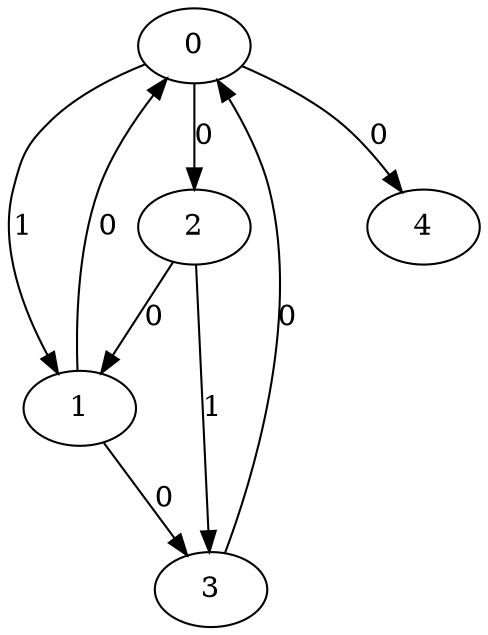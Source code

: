 // Source:871 Canonical: -1 1 0 -1 0 0 -1 -1 0 -1 -1 0 -1 1 -1 0 -1 -1 -1 -1 -1 -1 -1 -1 -1
digraph HRA_from_871_graph_000 {
  0 -> 1 [label="1"];
  0 -> 2 [label="0"];
  1 -> 0 [label="0"];
  1 -> 3 [label="0"];
  2 -> 1 [label="0"];
  2 -> 3 [label="1"];
  3 -> 0 [label="0"];
  0 -> 4 [label="0"];
}

// Source:871 Canonical: -1 1 0 -1 0 0 -1 -1 0 -1 -1 0 -1 1 -1 0 -1 -1 -1 -1 0 -1 -1 -1 -1
digraph HRA_from_871_graph_001 {
  0 -> 1 [label="1"];
  0 -> 2 [label="0"];
  1 -> 0 [label="0"];
  1 -> 3 [label="0"];
  2 -> 1 [label="0"];
  2 -> 3 [label="1"];
  3 -> 0 [label="0"];
  0 -> 4 [label="0"];
  4 -> 0 [label="0"];
}

// Source:871 Canonical: -1 1 0 -1 -1 0 -1 -1 0 0 -1 0 -1 1 -1 0 -1 -1 -1 -1 -1 -1 -1 -1 -1
digraph HRA_from_871_graph_002 {
  0 -> 1 [label="1"];
  0 -> 2 [label="0"];
  1 -> 0 [label="0"];
  1 -> 3 [label="0"];
  2 -> 1 [label="0"];
  2 -> 3 [label="1"];
  3 -> 0 [label="0"];
  1 -> 4 [label="0"];
}

// Source:871 Canonical: -1 1 0 -1 0 0 -1 -1 0 0 -1 0 -1 1 -1 0 -1 -1 -1 -1 -1 -1 -1 -1 -1
digraph HRA_from_871_graph_003 {
  0 -> 1 [label="1"];
  0 -> 2 [label="0"];
  1 -> 0 [label="0"];
  1 -> 3 [label="0"];
  2 -> 1 [label="0"];
  2 -> 3 [label="1"];
  3 -> 0 [label="0"];
  0 -> 4 [label="0"];
  1 -> 4 [label="0"];
}

// Source:871 Canonical: -1 1 0 -1 -1 0 -1 -1 0 0 -1 0 -1 1 -1 0 -1 -1 -1 -1 0 -1 -1 -1 -1
digraph HRA_from_871_graph_004 {
  0 -> 1 [label="1"];
  0 -> 2 [label="0"];
  1 -> 0 [label="0"];
  1 -> 3 [label="0"];
  2 -> 1 [label="0"];
  2 -> 3 [label="1"];
  3 -> 0 [label="0"];
  4 -> 0 [label="0"];
  1 -> 4 [label="0"];
}

// Source:871 Canonical: -1 1 0 -1 0 0 -1 -1 0 0 -1 0 -1 1 -1 0 -1 -1 -1 -1 0 -1 -1 -1 -1
digraph HRA_from_871_graph_005 {
  0 -> 1 [label="1"];
  0 -> 2 [label="0"];
  1 -> 0 [label="0"];
  1 -> 3 [label="0"];
  2 -> 1 [label="0"];
  2 -> 3 [label="1"];
  3 -> 0 [label="0"];
  0 -> 4 [label="0"];
  4 -> 0 [label="0"];
  1 -> 4 [label="0"];
}

// Source:871 Canonical: -1 1 0 -1 0 0 -1 -1 0 -1 -1 0 -1 1 -1 0 -1 -1 -1 -1 -1 0 -1 -1 -1
digraph HRA_from_871_graph_006 {
  0 -> 1 [label="1"];
  0 -> 2 [label="0"];
  1 -> 0 [label="0"];
  1 -> 3 [label="0"];
  2 -> 1 [label="0"];
  2 -> 3 [label="1"];
  3 -> 0 [label="0"];
  0 -> 4 [label="0"];
  4 -> 1 [label="0"];
}

// Source:871 Canonical: -1 1 0 -1 0 0 -1 -1 0 -1 -1 0 -1 1 -1 0 -1 -1 -1 -1 0 0 -1 -1 -1
digraph HRA_from_871_graph_007 {
  0 -> 1 [label="1"];
  0 -> 2 [label="0"];
  1 -> 0 [label="0"];
  1 -> 3 [label="0"];
  2 -> 1 [label="0"];
  2 -> 3 [label="1"];
  3 -> 0 [label="0"];
  0 -> 4 [label="0"];
  4 -> 0 [label="0"];
  4 -> 1 [label="0"];
}

// Source:871 Canonical: -1 1 0 -1 -1 0 -1 -1 0 0 -1 0 -1 1 -1 0 -1 -1 -1 -1 -1 0 -1 -1 -1
digraph HRA_from_871_graph_008 {
  0 -> 1 [label="1"];
  0 -> 2 [label="0"];
  1 -> 0 [label="0"];
  1 -> 3 [label="0"];
  2 -> 1 [label="0"];
  2 -> 3 [label="1"];
  3 -> 0 [label="0"];
  1 -> 4 [label="0"];
  4 -> 1 [label="0"];
}

// Source:871 Canonical: -1 1 0 -1 0 0 -1 -1 0 0 -1 0 -1 1 -1 0 -1 -1 -1 -1 -1 0 -1 -1 -1
digraph HRA_from_871_graph_009 {
  0 -> 1 [label="1"];
  0 -> 2 [label="0"];
  1 -> 0 [label="0"];
  1 -> 3 [label="0"];
  2 -> 1 [label="0"];
  2 -> 3 [label="1"];
  3 -> 0 [label="0"];
  0 -> 4 [label="0"];
  1 -> 4 [label="0"];
  4 -> 1 [label="0"];
}

// Source:871 Canonical: -1 1 0 -1 -1 0 -1 -1 0 0 -1 0 -1 1 -1 0 -1 -1 -1 -1 0 0 -1 -1 -1
digraph HRA_from_871_graph_010 {
  0 -> 1 [label="1"];
  0 -> 2 [label="0"];
  1 -> 0 [label="0"];
  1 -> 3 [label="0"];
  2 -> 1 [label="0"];
  2 -> 3 [label="1"];
  3 -> 0 [label="0"];
  4 -> 0 [label="0"];
  1 -> 4 [label="0"];
  4 -> 1 [label="0"];
}

// Source:871 Canonical: -1 1 0 -1 0 0 -1 -1 0 0 -1 0 -1 1 -1 0 -1 -1 -1 -1 0 0 -1 -1 -1
digraph HRA_from_871_graph_011 {
  0 -> 1 [label="1"];
  0 -> 2 [label="0"];
  1 -> 0 [label="0"];
  1 -> 3 [label="0"];
  2 -> 1 [label="0"];
  2 -> 3 [label="1"];
  3 -> 0 [label="0"];
  0 -> 4 [label="0"];
  4 -> 0 [label="0"];
  1 -> 4 [label="0"];
  4 -> 1 [label="0"];
}

// Source:871 Canonical: -1 1 0 -1 -1 0 -1 -1 0 -1 -1 0 -1 1 0 0 -1 -1 -1 -1 -1 -1 -1 -1 -1
digraph HRA_from_871_graph_012 {
  0 -> 1 [label="1"];
  0 -> 2 [label="0"];
  1 -> 0 [label="0"];
  1 -> 3 [label="0"];
  2 -> 1 [label="0"];
  2 -> 3 [label="1"];
  3 -> 0 [label="0"];
  2 -> 4 [label="0"];
}

// Source:871 Canonical: -1 1 0 -1 0 0 -1 -1 0 -1 -1 0 -1 1 0 0 -1 -1 -1 -1 -1 -1 -1 -1 -1
digraph HRA_from_871_graph_013 {
  0 -> 1 [label="1"];
  0 -> 2 [label="0"];
  1 -> 0 [label="0"];
  1 -> 3 [label="0"];
  2 -> 1 [label="0"];
  2 -> 3 [label="1"];
  3 -> 0 [label="0"];
  0 -> 4 [label="0"];
  2 -> 4 [label="0"];
}

// Source:871 Canonical: -1 1 0 -1 -1 0 -1 -1 0 -1 -1 0 -1 1 0 0 -1 -1 -1 -1 0 -1 -1 -1 -1
digraph HRA_from_871_graph_014 {
  0 -> 1 [label="1"];
  0 -> 2 [label="0"];
  1 -> 0 [label="0"];
  1 -> 3 [label="0"];
  2 -> 1 [label="0"];
  2 -> 3 [label="1"];
  3 -> 0 [label="0"];
  4 -> 0 [label="0"];
  2 -> 4 [label="0"];
}

// Source:871 Canonical: -1 1 0 -1 0 0 -1 -1 0 -1 -1 0 -1 1 0 0 -1 -1 -1 -1 0 -1 -1 -1 -1
digraph HRA_from_871_graph_015 {
  0 -> 1 [label="1"];
  0 -> 2 [label="0"];
  1 -> 0 [label="0"];
  1 -> 3 [label="0"];
  2 -> 1 [label="0"];
  2 -> 3 [label="1"];
  3 -> 0 [label="0"];
  0 -> 4 [label="0"];
  4 -> 0 [label="0"];
  2 -> 4 [label="0"];
}

// Source:871 Canonical: -1 1 0 -1 -1 0 -1 -1 0 0 -1 0 -1 1 0 0 -1 -1 -1 -1 -1 -1 -1 -1 -1
digraph HRA_from_871_graph_016 {
  0 -> 1 [label="1"];
  0 -> 2 [label="0"];
  1 -> 0 [label="0"];
  1 -> 3 [label="0"];
  2 -> 1 [label="0"];
  2 -> 3 [label="1"];
  3 -> 0 [label="0"];
  1 -> 4 [label="0"];
  2 -> 4 [label="0"];
}

// Source:871 Canonical: -1 1 0 -1 0 0 -1 -1 0 0 -1 0 -1 1 0 0 -1 -1 -1 -1 -1 -1 -1 -1 -1
digraph HRA_from_871_graph_017 {
  0 -> 1 [label="1"];
  0 -> 2 [label="0"];
  1 -> 0 [label="0"];
  1 -> 3 [label="0"];
  2 -> 1 [label="0"];
  2 -> 3 [label="1"];
  3 -> 0 [label="0"];
  0 -> 4 [label="0"];
  1 -> 4 [label="0"];
  2 -> 4 [label="0"];
}

// Source:871 Canonical: -1 1 0 -1 -1 0 -1 -1 0 0 -1 0 -1 1 0 0 -1 -1 -1 -1 0 -1 -1 -1 -1
digraph HRA_from_871_graph_018 {
  0 -> 1 [label="1"];
  0 -> 2 [label="0"];
  1 -> 0 [label="0"];
  1 -> 3 [label="0"];
  2 -> 1 [label="0"];
  2 -> 3 [label="1"];
  3 -> 0 [label="0"];
  4 -> 0 [label="0"];
  1 -> 4 [label="0"];
  2 -> 4 [label="0"];
}

// Source:871 Canonical: -1 1 0 -1 0 0 -1 -1 0 0 -1 0 -1 1 0 0 -1 -1 -1 -1 0 -1 -1 -1 -1
digraph HRA_from_871_graph_019 {
  0 -> 1 [label="1"];
  0 -> 2 [label="0"];
  1 -> 0 [label="0"];
  1 -> 3 [label="0"];
  2 -> 1 [label="0"];
  2 -> 3 [label="1"];
  3 -> 0 [label="0"];
  0 -> 4 [label="0"];
  4 -> 0 [label="0"];
  1 -> 4 [label="0"];
  2 -> 4 [label="0"];
}

// Source:871 Canonical: -1 1 0 -1 -1 0 -1 -1 0 -1 -1 0 -1 1 0 0 -1 -1 -1 -1 -1 0 -1 -1 -1
digraph HRA_from_871_graph_020 {
  0 -> 1 [label="1"];
  0 -> 2 [label="0"];
  1 -> 0 [label="0"];
  1 -> 3 [label="0"];
  2 -> 1 [label="0"];
  2 -> 3 [label="1"];
  3 -> 0 [label="0"];
  4 -> 1 [label="0"];
  2 -> 4 [label="0"];
}

// Source:871 Canonical: -1 1 0 -1 0 0 -1 -1 0 -1 -1 0 -1 1 0 0 -1 -1 -1 -1 -1 0 -1 -1 -1
digraph HRA_from_871_graph_021 {
  0 -> 1 [label="1"];
  0 -> 2 [label="0"];
  1 -> 0 [label="0"];
  1 -> 3 [label="0"];
  2 -> 1 [label="0"];
  2 -> 3 [label="1"];
  3 -> 0 [label="0"];
  0 -> 4 [label="0"];
  4 -> 1 [label="0"];
  2 -> 4 [label="0"];
}

// Source:871 Canonical: -1 1 0 -1 -1 0 -1 -1 0 -1 -1 0 -1 1 0 0 -1 -1 -1 -1 0 0 -1 -1 -1
digraph HRA_from_871_graph_022 {
  0 -> 1 [label="1"];
  0 -> 2 [label="0"];
  1 -> 0 [label="0"];
  1 -> 3 [label="0"];
  2 -> 1 [label="0"];
  2 -> 3 [label="1"];
  3 -> 0 [label="0"];
  4 -> 0 [label="0"];
  4 -> 1 [label="0"];
  2 -> 4 [label="0"];
}

// Source:871 Canonical: -1 1 0 -1 0 0 -1 -1 0 -1 -1 0 -1 1 0 0 -1 -1 -1 -1 0 0 -1 -1 -1
digraph HRA_from_871_graph_023 {
  0 -> 1 [label="1"];
  0 -> 2 [label="0"];
  1 -> 0 [label="0"];
  1 -> 3 [label="0"];
  2 -> 1 [label="0"];
  2 -> 3 [label="1"];
  3 -> 0 [label="0"];
  0 -> 4 [label="0"];
  4 -> 0 [label="0"];
  4 -> 1 [label="0"];
  2 -> 4 [label="0"];
}

// Source:871 Canonical: -1 1 0 -1 -1 0 -1 -1 0 0 -1 0 -1 1 0 0 -1 -1 -1 -1 -1 0 -1 -1 -1
digraph HRA_from_871_graph_024 {
  0 -> 1 [label="1"];
  0 -> 2 [label="0"];
  1 -> 0 [label="0"];
  1 -> 3 [label="0"];
  2 -> 1 [label="0"];
  2 -> 3 [label="1"];
  3 -> 0 [label="0"];
  1 -> 4 [label="0"];
  4 -> 1 [label="0"];
  2 -> 4 [label="0"];
}

// Source:871 Canonical: -1 1 0 -1 0 0 -1 -1 0 0 -1 0 -1 1 0 0 -1 -1 -1 -1 -1 0 -1 -1 -1
digraph HRA_from_871_graph_025 {
  0 -> 1 [label="1"];
  0 -> 2 [label="0"];
  1 -> 0 [label="0"];
  1 -> 3 [label="0"];
  2 -> 1 [label="0"];
  2 -> 3 [label="1"];
  3 -> 0 [label="0"];
  0 -> 4 [label="0"];
  1 -> 4 [label="0"];
  4 -> 1 [label="0"];
  2 -> 4 [label="0"];
}

// Source:871 Canonical: -1 1 0 -1 -1 0 -1 -1 0 0 -1 0 -1 1 0 0 -1 -1 -1 -1 0 0 -1 -1 -1
digraph HRA_from_871_graph_026 {
  0 -> 1 [label="1"];
  0 -> 2 [label="0"];
  1 -> 0 [label="0"];
  1 -> 3 [label="0"];
  2 -> 1 [label="0"];
  2 -> 3 [label="1"];
  3 -> 0 [label="0"];
  4 -> 0 [label="0"];
  1 -> 4 [label="0"];
  4 -> 1 [label="0"];
  2 -> 4 [label="0"];
}

// Source:871 Canonical: -1 1 0 -1 0 0 -1 -1 0 0 -1 0 -1 1 0 0 -1 -1 -1 -1 0 0 -1 -1 -1
digraph HRA_from_871_graph_027 {
  0 -> 1 [label="1"];
  0 -> 2 [label="0"];
  1 -> 0 [label="0"];
  1 -> 3 [label="0"];
  2 -> 1 [label="0"];
  2 -> 3 [label="1"];
  3 -> 0 [label="0"];
  0 -> 4 [label="0"];
  4 -> 0 [label="0"];
  1 -> 4 [label="0"];
  4 -> 1 [label="0"];
  2 -> 4 [label="0"];
}

// Source:871 Canonical: -1 1 0 -1 0 0 -1 -1 0 -1 -1 0 -1 1 -1 0 -1 -1 -1 -1 -1 -1 0 -1 -1
digraph HRA_from_871_graph_028 {
  0 -> 1 [label="1"];
  0 -> 2 [label="0"];
  1 -> 0 [label="0"];
  1 -> 3 [label="0"];
  2 -> 1 [label="0"];
  2 -> 3 [label="1"];
  3 -> 0 [label="0"];
  0 -> 4 [label="0"];
  4 -> 2 [label="0"];
}

// Source:871 Canonical: -1 1 0 -1 0 0 -1 -1 0 -1 -1 0 -1 1 -1 0 -1 -1 -1 -1 0 -1 0 -1 -1
digraph HRA_from_871_graph_029 {
  0 -> 1 [label="1"];
  0 -> 2 [label="0"];
  1 -> 0 [label="0"];
  1 -> 3 [label="0"];
  2 -> 1 [label="0"];
  2 -> 3 [label="1"];
  3 -> 0 [label="0"];
  0 -> 4 [label="0"];
  4 -> 0 [label="0"];
  4 -> 2 [label="0"];
}

// Source:871 Canonical: -1 1 0 -1 -1 0 -1 -1 0 0 -1 0 -1 1 -1 0 -1 -1 -1 -1 -1 -1 0 -1 -1
digraph HRA_from_871_graph_030 {
  0 -> 1 [label="1"];
  0 -> 2 [label="0"];
  1 -> 0 [label="0"];
  1 -> 3 [label="0"];
  2 -> 1 [label="0"];
  2 -> 3 [label="1"];
  3 -> 0 [label="0"];
  1 -> 4 [label="0"];
  4 -> 2 [label="0"];
}

// Source:871 Canonical: -1 1 0 -1 0 0 -1 -1 0 0 -1 0 -1 1 -1 0 -1 -1 -1 -1 -1 -1 0 -1 -1
digraph HRA_from_871_graph_031 {
  0 -> 1 [label="1"];
  0 -> 2 [label="0"];
  1 -> 0 [label="0"];
  1 -> 3 [label="0"];
  2 -> 1 [label="0"];
  2 -> 3 [label="1"];
  3 -> 0 [label="0"];
  0 -> 4 [label="0"];
  1 -> 4 [label="0"];
  4 -> 2 [label="0"];
}

// Source:871 Canonical: -1 1 0 -1 -1 0 -1 -1 0 0 -1 0 -1 1 -1 0 -1 -1 -1 -1 0 -1 0 -1 -1
digraph HRA_from_871_graph_032 {
  0 -> 1 [label="1"];
  0 -> 2 [label="0"];
  1 -> 0 [label="0"];
  1 -> 3 [label="0"];
  2 -> 1 [label="0"];
  2 -> 3 [label="1"];
  3 -> 0 [label="0"];
  4 -> 0 [label="0"];
  1 -> 4 [label="0"];
  4 -> 2 [label="0"];
}

// Source:871 Canonical: -1 1 0 -1 0 0 -1 -1 0 0 -1 0 -1 1 -1 0 -1 -1 -1 -1 0 -1 0 -1 -1
digraph HRA_from_871_graph_033 {
  0 -> 1 [label="1"];
  0 -> 2 [label="0"];
  1 -> 0 [label="0"];
  1 -> 3 [label="0"];
  2 -> 1 [label="0"];
  2 -> 3 [label="1"];
  3 -> 0 [label="0"];
  0 -> 4 [label="0"];
  4 -> 0 [label="0"];
  1 -> 4 [label="0"];
  4 -> 2 [label="0"];
}

// Source:871 Canonical: -1 1 0 -1 0 0 -1 -1 0 -1 -1 0 -1 1 -1 0 -1 -1 -1 -1 -1 0 0 -1 -1
digraph HRA_from_871_graph_034 {
  0 -> 1 [label="1"];
  0 -> 2 [label="0"];
  1 -> 0 [label="0"];
  1 -> 3 [label="0"];
  2 -> 1 [label="0"];
  2 -> 3 [label="1"];
  3 -> 0 [label="0"];
  0 -> 4 [label="0"];
  4 -> 1 [label="0"];
  4 -> 2 [label="0"];
}

// Source:871 Canonical: -1 1 0 -1 0 0 -1 -1 0 -1 -1 0 -1 1 -1 0 -1 -1 -1 -1 0 0 0 -1 -1
digraph HRA_from_871_graph_035 {
  0 -> 1 [label="1"];
  0 -> 2 [label="0"];
  1 -> 0 [label="0"];
  1 -> 3 [label="0"];
  2 -> 1 [label="0"];
  2 -> 3 [label="1"];
  3 -> 0 [label="0"];
  0 -> 4 [label="0"];
  4 -> 0 [label="0"];
  4 -> 1 [label="0"];
  4 -> 2 [label="0"];
}

// Source:871 Canonical: -1 1 0 -1 -1 0 -1 -1 0 0 -1 0 -1 1 -1 0 -1 -1 -1 -1 -1 0 0 -1 -1
digraph HRA_from_871_graph_036 {
  0 -> 1 [label="1"];
  0 -> 2 [label="0"];
  1 -> 0 [label="0"];
  1 -> 3 [label="0"];
  2 -> 1 [label="0"];
  2 -> 3 [label="1"];
  3 -> 0 [label="0"];
  1 -> 4 [label="0"];
  4 -> 1 [label="0"];
  4 -> 2 [label="0"];
}

// Source:871 Canonical: -1 1 0 -1 0 0 -1 -1 0 0 -1 0 -1 1 -1 0 -1 -1 -1 -1 -1 0 0 -1 -1
digraph HRA_from_871_graph_037 {
  0 -> 1 [label="1"];
  0 -> 2 [label="0"];
  1 -> 0 [label="0"];
  1 -> 3 [label="0"];
  2 -> 1 [label="0"];
  2 -> 3 [label="1"];
  3 -> 0 [label="0"];
  0 -> 4 [label="0"];
  1 -> 4 [label="0"];
  4 -> 1 [label="0"];
  4 -> 2 [label="0"];
}

// Source:871 Canonical: -1 1 0 -1 -1 0 -1 -1 0 0 -1 0 -1 1 -1 0 -1 -1 -1 -1 0 0 0 -1 -1
digraph HRA_from_871_graph_038 {
  0 -> 1 [label="1"];
  0 -> 2 [label="0"];
  1 -> 0 [label="0"];
  1 -> 3 [label="0"];
  2 -> 1 [label="0"];
  2 -> 3 [label="1"];
  3 -> 0 [label="0"];
  4 -> 0 [label="0"];
  1 -> 4 [label="0"];
  4 -> 1 [label="0"];
  4 -> 2 [label="0"];
}

// Source:871 Canonical: -1 1 0 -1 0 0 -1 -1 0 0 -1 0 -1 1 -1 0 -1 -1 -1 -1 0 0 0 -1 -1
digraph HRA_from_871_graph_039 {
  0 -> 1 [label="1"];
  0 -> 2 [label="0"];
  1 -> 0 [label="0"];
  1 -> 3 [label="0"];
  2 -> 1 [label="0"];
  2 -> 3 [label="1"];
  3 -> 0 [label="0"];
  0 -> 4 [label="0"];
  4 -> 0 [label="0"];
  1 -> 4 [label="0"];
  4 -> 1 [label="0"];
  4 -> 2 [label="0"];
}

// Source:871 Canonical: -1 1 0 -1 -1 0 -1 -1 0 -1 -1 0 -1 1 0 0 -1 -1 -1 -1 -1 -1 0 -1 -1
digraph HRA_from_871_graph_040 {
  0 -> 1 [label="1"];
  0 -> 2 [label="0"];
  1 -> 0 [label="0"];
  1 -> 3 [label="0"];
  2 -> 1 [label="0"];
  2 -> 3 [label="1"];
  3 -> 0 [label="0"];
  2 -> 4 [label="0"];
  4 -> 2 [label="0"];
}

// Source:871 Canonical: -1 1 0 -1 0 0 -1 -1 0 -1 -1 0 -1 1 0 0 -1 -1 -1 -1 -1 -1 0 -1 -1
digraph HRA_from_871_graph_041 {
  0 -> 1 [label="1"];
  0 -> 2 [label="0"];
  1 -> 0 [label="0"];
  1 -> 3 [label="0"];
  2 -> 1 [label="0"];
  2 -> 3 [label="1"];
  3 -> 0 [label="0"];
  0 -> 4 [label="0"];
  2 -> 4 [label="0"];
  4 -> 2 [label="0"];
}

// Source:871 Canonical: -1 1 0 -1 -1 0 -1 -1 0 -1 -1 0 -1 1 0 0 -1 -1 -1 -1 0 -1 0 -1 -1
digraph HRA_from_871_graph_042 {
  0 -> 1 [label="1"];
  0 -> 2 [label="0"];
  1 -> 0 [label="0"];
  1 -> 3 [label="0"];
  2 -> 1 [label="0"];
  2 -> 3 [label="1"];
  3 -> 0 [label="0"];
  4 -> 0 [label="0"];
  2 -> 4 [label="0"];
  4 -> 2 [label="0"];
}

// Source:871 Canonical: -1 1 0 -1 0 0 -1 -1 0 -1 -1 0 -1 1 0 0 -1 -1 -1 -1 0 -1 0 -1 -1
digraph HRA_from_871_graph_043 {
  0 -> 1 [label="1"];
  0 -> 2 [label="0"];
  1 -> 0 [label="0"];
  1 -> 3 [label="0"];
  2 -> 1 [label="0"];
  2 -> 3 [label="1"];
  3 -> 0 [label="0"];
  0 -> 4 [label="0"];
  4 -> 0 [label="0"];
  2 -> 4 [label="0"];
  4 -> 2 [label="0"];
}

// Source:871 Canonical: -1 1 0 -1 -1 0 -1 -1 0 0 -1 0 -1 1 0 0 -1 -1 -1 -1 -1 -1 0 -1 -1
digraph HRA_from_871_graph_044 {
  0 -> 1 [label="1"];
  0 -> 2 [label="0"];
  1 -> 0 [label="0"];
  1 -> 3 [label="0"];
  2 -> 1 [label="0"];
  2 -> 3 [label="1"];
  3 -> 0 [label="0"];
  1 -> 4 [label="0"];
  2 -> 4 [label="0"];
  4 -> 2 [label="0"];
}

// Source:871 Canonical: -1 1 0 -1 0 0 -1 -1 0 0 -1 0 -1 1 0 0 -1 -1 -1 -1 -1 -1 0 -1 -1
digraph HRA_from_871_graph_045 {
  0 -> 1 [label="1"];
  0 -> 2 [label="0"];
  1 -> 0 [label="0"];
  1 -> 3 [label="0"];
  2 -> 1 [label="0"];
  2 -> 3 [label="1"];
  3 -> 0 [label="0"];
  0 -> 4 [label="0"];
  1 -> 4 [label="0"];
  2 -> 4 [label="0"];
  4 -> 2 [label="0"];
}

// Source:871 Canonical: -1 1 0 -1 -1 0 -1 -1 0 0 -1 0 -1 1 0 0 -1 -1 -1 -1 0 -1 0 -1 -1
digraph HRA_from_871_graph_046 {
  0 -> 1 [label="1"];
  0 -> 2 [label="0"];
  1 -> 0 [label="0"];
  1 -> 3 [label="0"];
  2 -> 1 [label="0"];
  2 -> 3 [label="1"];
  3 -> 0 [label="0"];
  4 -> 0 [label="0"];
  1 -> 4 [label="0"];
  2 -> 4 [label="0"];
  4 -> 2 [label="0"];
}

// Source:871 Canonical: -1 1 0 -1 0 0 -1 -1 0 0 -1 0 -1 1 0 0 -1 -1 -1 -1 0 -1 0 -1 -1
digraph HRA_from_871_graph_047 {
  0 -> 1 [label="1"];
  0 -> 2 [label="0"];
  1 -> 0 [label="0"];
  1 -> 3 [label="0"];
  2 -> 1 [label="0"];
  2 -> 3 [label="1"];
  3 -> 0 [label="0"];
  0 -> 4 [label="0"];
  4 -> 0 [label="0"];
  1 -> 4 [label="0"];
  2 -> 4 [label="0"];
  4 -> 2 [label="0"];
}

// Source:871 Canonical: -1 1 0 -1 -1 0 -1 -1 0 -1 -1 0 -1 1 0 0 -1 -1 -1 -1 -1 0 0 -1 -1
digraph HRA_from_871_graph_048 {
  0 -> 1 [label="1"];
  0 -> 2 [label="0"];
  1 -> 0 [label="0"];
  1 -> 3 [label="0"];
  2 -> 1 [label="0"];
  2 -> 3 [label="1"];
  3 -> 0 [label="0"];
  4 -> 1 [label="0"];
  2 -> 4 [label="0"];
  4 -> 2 [label="0"];
}

// Source:871 Canonical: -1 1 0 -1 0 0 -1 -1 0 -1 -1 0 -1 1 0 0 -1 -1 -1 -1 -1 0 0 -1 -1
digraph HRA_from_871_graph_049 {
  0 -> 1 [label="1"];
  0 -> 2 [label="0"];
  1 -> 0 [label="0"];
  1 -> 3 [label="0"];
  2 -> 1 [label="0"];
  2 -> 3 [label="1"];
  3 -> 0 [label="0"];
  0 -> 4 [label="0"];
  4 -> 1 [label="0"];
  2 -> 4 [label="0"];
  4 -> 2 [label="0"];
}

// Source:871 Canonical: -1 1 0 -1 -1 0 -1 -1 0 -1 -1 0 -1 1 0 0 -1 -1 -1 -1 0 0 0 -1 -1
digraph HRA_from_871_graph_050 {
  0 -> 1 [label="1"];
  0 -> 2 [label="0"];
  1 -> 0 [label="0"];
  1 -> 3 [label="0"];
  2 -> 1 [label="0"];
  2 -> 3 [label="1"];
  3 -> 0 [label="0"];
  4 -> 0 [label="0"];
  4 -> 1 [label="0"];
  2 -> 4 [label="0"];
  4 -> 2 [label="0"];
}

// Source:871 Canonical: -1 1 0 -1 0 0 -1 -1 0 -1 -1 0 -1 1 0 0 -1 -1 -1 -1 0 0 0 -1 -1
digraph HRA_from_871_graph_051 {
  0 -> 1 [label="1"];
  0 -> 2 [label="0"];
  1 -> 0 [label="0"];
  1 -> 3 [label="0"];
  2 -> 1 [label="0"];
  2 -> 3 [label="1"];
  3 -> 0 [label="0"];
  0 -> 4 [label="0"];
  4 -> 0 [label="0"];
  4 -> 1 [label="0"];
  2 -> 4 [label="0"];
  4 -> 2 [label="0"];
}

// Source:871 Canonical: -1 1 0 -1 -1 0 -1 -1 0 0 -1 0 -1 1 0 0 -1 -1 -1 -1 -1 0 0 -1 -1
digraph HRA_from_871_graph_052 {
  0 -> 1 [label="1"];
  0 -> 2 [label="0"];
  1 -> 0 [label="0"];
  1 -> 3 [label="0"];
  2 -> 1 [label="0"];
  2 -> 3 [label="1"];
  3 -> 0 [label="0"];
  1 -> 4 [label="0"];
  4 -> 1 [label="0"];
  2 -> 4 [label="0"];
  4 -> 2 [label="0"];
}

// Source:871 Canonical: -1 1 0 -1 0 0 -1 -1 0 0 -1 0 -1 1 0 0 -1 -1 -1 -1 -1 0 0 -1 -1
digraph HRA_from_871_graph_053 {
  0 -> 1 [label="1"];
  0 -> 2 [label="0"];
  1 -> 0 [label="0"];
  1 -> 3 [label="0"];
  2 -> 1 [label="0"];
  2 -> 3 [label="1"];
  3 -> 0 [label="0"];
  0 -> 4 [label="0"];
  1 -> 4 [label="0"];
  4 -> 1 [label="0"];
  2 -> 4 [label="0"];
  4 -> 2 [label="0"];
}

// Source:871 Canonical: -1 1 0 -1 -1 0 -1 -1 0 0 -1 0 -1 1 0 0 -1 -1 -1 -1 0 0 0 -1 -1
digraph HRA_from_871_graph_054 {
  0 -> 1 [label="1"];
  0 -> 2 [label="0"];
  1 -> 0 [label="0"];
  1 -> 3 [label="0"];
  2 -> 1 [label="0"];
  2 -> 3 [label="1"];
  3 -> 0 [label="0"];
  4 -> 0 [label="0"];
  1 -> 4 [label="0"];
  4 -> 1 [label="0"];
  2 -> 4 [label="0"];
  4 -> 2 [label="0"];
}

// Source:871 Canonical: -1 1 0 -1 0 0 -1 -1 0 0 -1 0 -1 1 0 0 -1 -1 -1 -1 0 0 0 -1 -1
digraph HRA_from_871_graph_055 {
  0 -> 1 [label="1"];
  0 -> 2 [label="0"];
  1 -> 0 [label="0"];
  1 -> 3 [label="0"];
  2 -> 1 [label="0"];
  2 -> 3 [label="1"];
  3 -> 0 [label="0"];
  0 -> 4 [label="0"];
  4 -> 0 [label="0"];
  1 -> 4 [label="0"];
  4 -> 1 [label="0"];
  2 -> 4 [label="0"];
  4 -> 2 [label="0"];
}

// Source:871 Canonical: -1 1 0 -1 -1 0 -1 -1 0 -1 -1 0 -1 1 -1 0 -1 -1 -1 0 -1 -1 -1 -1 -1
digraph HRA_from_871_graph_056 {
  0 -> 1 [label="1"];
  0 -> 2 [label="0"];
  1 -> 0 [label="0"];
  1 -> 3 [label="0"];
  2 -> 1 [label="0"];
  2 -> 3 [label="1"];
  3 -> 0 [label="0"];
  3 -> 4 [label="0"];
}

// Source:871 Canonical: -1 1 0 -1 0 0 -1 -1 0 -1 -1 0 -1 1 -1 0 -1 -1 -1 0 -1 -1 -1 -1 -1
digraph HRA_from_871_graph_057 {
  0 -> 1 [label="1"];
  0 -> 2 [label="0"];
  1 -> 0 [label="0"];
  1 -> 3 [label="0"];
  2 -> 1 [label="0"];
  2 -> 3 [label="1"];
  3 -> 0 [label="0"];
  0 -> 4 [label="0"];
  3 -> 4 [label="0"];
}

// Source:871 Canonical: -1 1 0 -1 -1 0 -1 -1 0 -1 -1 0 -1 1 -1 0 -1 -1 -1 0 0 -1 -1 -1 -1
digraph HRA_from_871_graph_058 {
  0 -> 1 [label="1"];
  0 -> 2 [label="0"];
  1 -> 0 [label="0"];
  1 -> 3 [label="0"];
  2 -> 1 [label="0"];
  2 -> 3 [label="1"];
  3 -> 0 [label="0"];
  4 -> 0 [label="0"];
  3 -> 4 [label="0"];
}

// Source:871 Canonical: -1 1 0 -1 0 0 -1 -1 0 -1 -1 0 -1 1 -1 0 -1 -1 -1 0 0 -1 -1 -1 -1
digraph HRA_from_871_graph_059 {
  0 -> 1 [label="1"];
  0 -> 2 [label="0"];
  1 -> 0 [label="0"];
  1 -> 3 [label="0"];
  2 -> 1 [label="0"];
  2 -> 3 [label="1"];
  3 -> 0 [label="0"];
  0 -> 4 [label="0"];
  4 -> 0 [label="0"];
  3 -> 4 [label="0"];
}

// Source:871 Canonical: -1 1 0 -1 -1 0 -1 -1 0 0 -1 0 -1 1 -1 0 -1 -1 -1 0 -1 -1 -1 -1 -1
digraph HRA_from_871_graph_060 {
  0 -> 1 [label="1"];
  0 -> 2 [label="0"];
  1 -> 0 [label="0"];
  1 -> 3 [label="0"];
  2 -> 1 [label="0"];
  2 -> 3 [label="1"];
  3 -> 0 [label="0"];
  1 -> 4 [label="0"];
  3 -> 4 [label="0"];
}

// Source:871 Canonical: -1 1 0 -1 0 0 -1 -1 0 0 -1 0 -1 1 -1 0 -1 -1 -1 0 -1 -1 -1 -1 -1
digraph HRA_from_871_graph_061 {
  0 -> 1 [label="1"];
  0 -> 2 [label="0"];
  1 -> 0 [label="0"];
  1 -> 3 [label="0"];
  2 -> 1 [label="0"];
  2 -> 3 [label="1"];
  3 -> 0 [label="0"];
  0 -> 4 [label="0"];
  1 -> 4 [label="0"];
  3 -> 4 [label="0"];
}

// Source:871 Canonical: -1 1 0 -1 -1 0 -1 -1 0 0 -1 0 -1 1 -1 0 -1 -1 -1 0 0 -1 -1 -1 -1
digraph HRA_from_871_graph_062 {
  0 -> 1 [label="1"];
  0 -> 2 [label="0"];
  1 -> 0 [label="0"];
  1 -> 3 [label="0"];
  2 -> 1 [label="0"];
  2 -> 3 [label="1"];
  3 -> 0 [label="0"];
  4 -> 0 [label="0"];
  1 -> 4 [label="0"];
  3 -> 4 [label="0"];
}

// Source:871 Canonical: -1 1 0 -1 0 0 -1 -1 0 0 -1 0 -1 1 -1 0 -1 -1 -1 0 0 -1 -1 -1 -1
digraph HRA_from_871_graph_063 {
  0 -> 1 [label="1"];
  0 -> 2 [label="0"];
  1 -> 0 [label="0"];
  1 -> 3 [label="0"];
  2 -> 1 [label="0"];
  2 -> 3 [label="1"];
  3 -> 0 [label="0"];
  0 -> 4 [label="0"];
  4 -> 0 [label="0"];
  1 -> 4 [label="0"];
  3 -> 4 [label="0"];
}

// Source:871 Canonical: -1 1 0 -1 -1 0 -1 -1 0 -1 -1 0 -1 1 -1 0 -1 -1 -1 0 -1 0 -1 -1 -1
digraph HRA_from_871_graph_064 {
  0 -> 1 [label="1"];
  0 -> 2 [label="0"];
  1 -> 0 [label="0"];
  1 -> 3 [label="0"];
  2 -> 1 [label="0"];
  2 -> 3 [label="1"];
  3 -> 0 [label="0"];
  4 -> 1 [label="0"];
  3 -> 4 [label="0"];
}

// Source:871 Canonical: -1 1 0 -1 0 0 -1 -1 0 -1 -1 0 -1 1 -1 0 -1 -1 -1 0 -1 0 -1 -1 -1
digraph HRA_from_871_graph_065 {
  0 -> 1 [label="1"];
  0 -> 2 [label="0"];
  1 -> 0 [label="0"];
  1 -> 3 [label="0"];
  2 -> 1 [label="0"];
  2 -> 3 [label="1"];
  3 -> 0 [label="0"];
  0 -> 4 [label="0"];
  4 -> 1 [label="0"];
  3 -> 4 [label="0"];
}

// Source:871 Canonical: -1 1 0 -1 -1 0 -1 -1 0 -1 -1 0 -1 1 -1 0 -1 -1 -1 0 0 0 -1 -1 -1
digraph HRA_from_871_graph_066 {
  0 -> 1 [label="1"];
  0 -> 2 [label="0"];
  1 -> 0 [label="0"];
  1 -> 3 [label="0"];
  2 -> 1 [label="0"];
  2 -> 3 [label="1"];
  3 -> 0 [label="0"];
  4 -> 0 [label="0"];
  4 -> 1 [label="0"];
  3 -> 4 [label="0"];
}

// Source:871 Canonical: -1 1 0 -1 0 0 -1 -1 0 -1 -1 0 -1 1 -1 0 -1 -1 -1 0 0 0 -1 -1 -1
digraph HRA_from_871_graph_067 {
  0 -> 1 [label="1"];
  0 -> 2 [label="0"];
  1 -> 0 [label="0"];
  1 -> 3 [label="0"];
  2 -> 1 [label="0"];
  2 -> 3 [label="1"];
  3 -> 0 [label="0"];
  0 -> 4 [label="0"];
  4 -> 0 [label="0"];
  4 -> 1 [label="0"];
  3 -> 4 [label="0"];
}

// Source:871 Canonical: -1 1 0 -1 -1 0 -1 -1 0 0 -1 0 -1 1 -1 0 -1 -1 -1 0 -1 0 -1 -1 -1
digraph HRA_from_871_graph_068 {
  0 -> 1 [label="1"];
  0 -> 2 [label="0"];
  1 -> 0 [label="0"];
  1 -> 3 [label="0"];
  2 -> 1 [label="0"];
  2 -> 3 [label="1"];
  3 -> 0 [label="0"];
  1 -> 4 [label="0"];
  4 -> 1 [label="0"];
  3 -> 4 [label="0"];
}

// Source:871 Canonical: -1 1 0 -1 0 0 -1 -1 0 0 -1 0 -1 1 -1 0 -1 -1 -1 0 -1 0 -1 -1 -1
digraph HRA_from_871_graph_069 {
  0 -> 1 [label="1"];
  0 -> 2 [label="0"];
  1 -> 0 [label="0"];
  1 -> 3 [label="0"];
  2 -> 1 [label="0"];
  2 -> 3 [label="1"];
  3 -> 0 [label="0"];
  0 -> 4 [label="0"];
  1 -> 4 [label="0"];
  4 -> 1 [label="0"];
  3 -> 4 [label="0"];
}

// Source:871 Canonical: -1 1 0 -1 -1 0 -1 -1 0 0 -1 0 -1 1 -1 0 -1 -1 -1 0 0 0 -1 -1 -1
digraph HRA_from_871_graph_070 {
  0 -> 1 [label="1"];
  0 -> 2 [label="0"];
  1 -> 0 [label="0"];
  1 -> 3 [label="0"];
  2 -> 1 [label="0"];
  2 -> 3 [label="1"];
  3 -> 0 [label="0"];
  4 -> 0 [label="0"];
  1 -> 4 [label="0"];
  4 -> 1 [label="0"];
  3 -> 4 [label="0"];
}

// Source:871 Canonical: -1 1 0 -1 0 0 -1 -1 0 0 -1 0 -1 1 -1 0 -1 -1 -1 0 0 0 -1 -1 -1
digraph HRA_from_871_graph_071 {
  0 -> 1 [label="1"];
  0 -> 2 [label="0"];
  1 -> 0 [label="0"];
  1 -> 3 [label="0"];
  2 -> 1 [label="0"];
  2 -> 3 [label="1"];
  3 -> 0 [label="0"];
  0 -> 4 [label="0"];
  4 -> 0 [label="0"];
  1 -> 4 [label="0"];
  4 -> 1 [label="0"];
  3 -> 4 [label="0"];
}

// Source:871 Canonical: -1 1 0 -1 -1 0 -1 -1 0 -1 -1 0 -1 1 0 0 -1 -1 -1 0 -1 -1 -1 -1 -1
digraph HRA_from_871_graph_072 {
  0 -> 1 [label="1"];
  0 -> 2 [label="0"];
  1 -> 0 [label="0"];
  1 -> 3 [label="0"];
  2 -> 1 [label="0"];
  2 -> 3 [label="1"];
  3 -> 0 [label="0"];
  2 -> 4 [label="0"];
  3 -> 4 [label="0"];
}

// Source:871 Canonical: -1 1 0 -1 0 0 -1 -1 0 -1 -1 0 -1 1 0 0 -1 -1 -1 0 -1 -1 -1 -1 -1
digraph HRA_from_871_graph_073 {
  0 -> 1 [label="1"];
  0 -> 2 [label="0"];
  1 -> 0 [label="0"];
  1 -> 3 [label="0"];
  2 -> 1 [label="0"];
  2 -> 3 [label="1"];
  3 -> 0 [label="0"];
  0 -> 4 [label="0"];
  2 -> 4 [label="0"];
  3 -> 4 [label="0"];
}

// Source:871 Canonical: -1 1 0 -1 -1 0 -1 -1 0 -1 -1 0 -1 1 0 0 -1 -1 -1 0 0 -1 -1 -1 -1
digraph HRA_from_871_graph_074 {
  0 -> 1 [label="1"];
  0 -> 2 [label="0"];
  1 -> 0 [label="0"];
  1 -> 3 [label="0"];
  2 -> 1 [label="0"];
  2 -> 3 [label="1"];
  3 -> 0 [label="0"];
  4 -> 0 [label="0"];
  2 -> 4 [label="0"];
  3 -> 4 [label="0"];
}

// Source:871 Canonical: -1 1 0 -1 0 0 -1 -1 0 -1 -1 0 -1 1 0 0 -1 -1 -1 0 0 -1 -1 -1 -1
digraph HRA_from_871_graph_075 {
  0 -> 1 [label="1"];
  0 -> 2 [label="0"];
  1 -> 0 [label="0"];
  1 -> 3 [label="0"];
  2 -> 1 [label="0"];
  2 -> 3 [label="1"];
  3 -> 0 [label="0"];
  0 -> 4 [label="0"];
  4 -> 0 [label="0"];
  2 -> 4 [label="0"];
  3 -> 4 [label="0"];
}

// Source:871 Canonical: -1 1 0 -1 -1 0 -1 -1 0 0 -1 0 -1 1 0 0 -1 -1 -1 0 -1 -1 -1 -1 -1
digraph HRA_from_871_graph_076 {
  0 -> 1 [label="1"];
  0 -> 2 [label="0"];
  1 -> 0 [label="0"];
  1 -> 3 [label="0"];
  2 -> 1 [label="0"];
  2 -> 3 [label="1"];
  3 -> 0 [label="0"];
  1 -> 4 [label="0"];
  2 -> 4 [label="0"];
  3 -> 4 [label="0"];
}

// Source:871 Canonical: -1 1 0 -1 0 0 -1 -1 0 0 -1 0 -1 1 0 0 -1 -1 -1 0 -1 -1 -1 -1 -1
digraph HRA_from_871_graph_077 {
  0 -> 1 [label="1"];
  0 -> 2 [label="0"];
  1 -> 0 [label="0"];
  1 -> 3 [label="0"];
  2 -> 1 [label="0"];
  2 -> 3 [label="1"];
  3 -> 0 [label="0"];
  0 -> 4 [label="0"];
  1 -> 4 [label="0"];
  2 -> 4 [label="0"];
  3 -> 4 [label="0"];
}

// Source:871 Canonical: -1 1 0 -1 -1 0 -1 -1 0 0 -1 0 -1 1 0 0 -1 -1 -1 0 0 -1 -1 -1 -1
digraph HRA_from_871_graph_078 {
  0 -> 1 [label="1"];
  0 -> 2 [label="0"];
  1 -> 0 [label="0"];
  1 -> 3 [label="0"];
  2 -> 1 [label="0"];
  2 -> 3 [label="1"];
  3 -> 0 [label="0"];
  4 -> 0 [label="0"];
  1 -> 4 [label="0"];
  2 -> 4 [label="0"];
  3 -> 4 [label="0"];
}

// Source:871 Canonical: -1 1 0 -1 0 0 -1 -1 0 0 -1 0 -1 1 0 0 -1 -1 -1 0 0 -1 -1 -1 -1
digraph HRA_from_871_graph_079 {
  0 -> 1 [label="1"];
  0 -> 2 [label="0"];
  1 -> 0 [label="0"];
  1 -> 3 [label="0"];
  2 -> 1 [label="0"];
  2 -> 3 [label="1"];
  3 -> 0 [label="0"];
  0 -> 4 [label="0"];
  4 -> 0 [label="0"];
  1 -> 4 [label="0"];
  2 -> 4 [label="0"];
  3 -> 4 [label="0"];
}

// Source:871 Canonical: -1 1 0 -1 -1 0 -1 -1 0 -1 -1 0 -1 1 0 0 -1 -1 -1 0 -1 0 -1 -1 -1
digraph HRA_from_871_graph_080 {
  0 -> 1 [label="1"];
  0 -> 2 [label="0"];
  1 -> 0 [label="0"];
  1 -> 3 [label="0"];
  2 -> 1 [label="0"];
  2 -> 3 [label="1"];
  3 -> 0 [label="0"];
  4 -> 1 [label="0"];
  2 -> 4 [label="0"];
  3 -> 4 [label="0"];
}

// Source:871 Canonical: -1 1 0 -1 0 0 -1 -1 0 -1 -1 0 -1 1 0 0 -1 -1 -1 0 -1 0 -1 -1 -1
digraph HRA_from_871_graph_081 {
  0 -> 1 [label="1"];
  0 -> 2 [label="0"];
  1 -> 0 [label="0"];
  1 -> 3 [label="0"];
  2 -> 1 [label="0"];
  2 -> 3 [label="1"];
  3 -> 0 [label="0"];
  0 -> 4 [label="0"];
  4 -> 1 [label="0"];
  2 -> 4 [label="0"];
  3 -> 4 [label="0"];
}

// Source:871 Canonical: -1 1 0 -1 -1 0 -1 -1 0 -1 -1 0 -1 1 0 0 -1 -1 -1 0 0 0 -1 -1 -1
digraph HRA_from_871_graph_082 {
  0 -> 1 [label="1"];
  0 -> 2 [label="0"];
  1 -> 0 [label="0"];
  1 -> 3 [label="0"];
  2 -> 1 [label="0"];
  2 -> 3 [label="1"];
  3 -> 0 [label="0"];
  4 -> 0 [label="0"];
  4 -> 1 [label="0"];
  2 -> 4 [label="0"];
  3 -> 4 [label="0"];
}

// Source:871 Canonical: -1 1 0 -1 0 0 -1 -1 0 -1 -1 0 -1 1 0 0 -1 -1 -1 0 0 0 -1 -1 -1
digraph HRA_from_871_graph_083 {
  0 -> 1 [label="1"];
  0 -> 2 [label="0"];
  1 -> 0 [label="0"];
  1 -> 3 [label="0"];
  2 -> 1 [label="0"];
  2 -> 3 [label="1"];
  3 -> 0 [label="0"];
  0 -> 4 [label="0"];
  4 -> 0 [label="0"];
  4 -> 1 [label="0"];
  2 -> 4 [label="0"];
  3 -> 4 [label="0"];
}

// Source:871 Canonical: -1 1 0 -1 -1 0 -1 -1 0 0 -1 0 -1 1 0 0 -1 -1 -1 0 -1 0 -1 -1 -1
digraph HRA_from_871_graph_084 {
  0 -> 1 [label="1"];
  0 -> 2 [label="0"];
  1 -> 0 [label="0"];
  1 -> 3 [label="0"];
  2 -> 1 [label="0"];
  2 -> 3 [label="1"];
  3 -> 0 [label="0"];
  1 -> 4 [label="0"];
  4 -> 1 [label="0"];
  2 -> 4 [label="0"];
  3 -> 4 [label="0"];
}

// Source:871 Canonical: -1 1 0 -1 0 0 -1 -1 0 0 -1 0 -1 1 0 0 -1 -1 -1 0 -1 0 -1 -1 -1
digraph HRA_from_871_graph_085 {
  0 -> 1 [label="1"];
  0 -> 2 [label="0"];
  1 -> 0 [label="0"];
  1 -> 3 [label="0"];
  2 -> 1 [label="0"];
  2 -> 3 [label="1"];
  3 -> 0 [label="0"];
  0 -> 4 [label="0"];
  1 -> 4 [label="0"];
  4 -> 1 [label="0"];
  2 -> 4 [label="0"];
  3 -> 4 [label="0"];
}

// Source:871 Canonical: -1 1 0 -1 -1 0 -1 -1 0 0 -1 0 -1 1 0 0 -1 -1 -1 0 0 0 -1 -1 -1
digraph HRA_from_871_graph_086 {
  0 -> 1 [label="1"];
  0 -> 2 [label="0"];
  1 -> 0 [label="0"];
  1 -> 3 [label="0"];
  2 -> 1 [label="0"];
  2 -> 3 [label="1"];
  3 -> 0 [label="0"];
  4 -> 0 [label="0"];
  1 -> 4 [label="0"];
  4 -> 1 [label="0"];
  2 -> 4 [label="0"];
  3 -> 4 [label="0"];
}

// Source:871 Canonical: -1 1 0 -1 0 0 -1 -1 0 0 -1 0 -1 1 0 0 -1 -1 -1 0 0 0 -1 -1 -1
digraph HRA_from_871_graph_087 {
  0 -> 1 [label="1"];
  0 -> 2 [label="0"];
  1 -> 0 [label="0"];
  1 -> 3 [label="0"];
  2 -> 1 [label="0"];
  2 -> 3 [label="1"];
  3 -> 0 [label="0"];
  0 -> 4 [label="0"];
  4 -> 0 [label="0"];
  1 -> 4 [label="0"];
  4 -> 1 [label="0"];
  2 -> 4 [label="0"];
  3 -> 4 [label="0"];
}

// Source:871 Canonical: -1 1 0 -1 -1 0 -1 -1 0 -1 -1 0 -1 1 -1 0 -1 -1 -1 0 -1 -1 0 -1 -1
digraph HRA_from_871_graph_088 {
  0 -> 1 [label="1"];
  0 -> 2 [label="0"];
  1 -> 0 [label="0"];
  1 -> 3 [label="0"];
  2 -> 1 [label="0"];
  2 -> 3 [label="1"];
  3 -> 0 [label="0"];
  4 -> 2 [label="0"];
  3 -> 4 [label="0"];
}

// Source:871 Canonical: -1 1 0 -1 0 0 -1 -1 0 -1 -1 0 -1 1 -1 0 -1 -1 -1 0 -1 -1 0 -1 -1
digraph HRA_from_871_graph_089 {
  0 -> 1 [label="1"];
  0 -> 2 [label="0"];
  1 -> 0 [label="0"];
  1 -> 3 [label="0"];
  2 -> 1 [label="0"];
  2 -> 3 [label="1"];
  3 -> 0 [label="0"];
  0 -> 4 [label="0"];
  4 -> 2 [label="0"];
  3 -> 4 [label="0"];
}

// Source:871 Canonical: -1 1 0 -1 -1 0 -1 -1 0 -1 -1 0 -1 1 -1 0 -1 -1 -1 0 0 -1 0 -1 -1
digraph HRA_from_871_graph_090 {
  0 -> 1 [label="1"];
  0 -> 2 [label="0"];
  1 -> 0 [label="0"];
  1 -> 3 [label="0"];
  2 -> 1 [label="0"];
  2 -> 3 [label="1"];
  3 -> 0 [label="0"];
  4 -> 0 [label="0"];
  4 -> 2 [label="0"];
  3 -> 4 [label="0"];
}

// Source:871 Canonical: -1 1 0 -1 0 0 -1 -1 0 -1 -1 0 -1 1 -1 0 -1 -1 -1 0 0 -1 0 -1 -1
digraph HRA_from_871_graph_091 {
  0 -> 1 [label="1"];
  0 -> 2 [label="0"];
  1 -> 0 [label="0"];
  1 -> 3 [label="0"];
  2 -> 1 [label="0"];
  2 -> 3 [label="1"];
  3 -> 0 [label="0"];
  0 -> 4 [label="0"];
  4 -> 0 [label="0"];
  4 -> 2 [label="0"];
  3 -> 4 [label="0"];
}

// Source:871 Canonical: -1 1 0 -1 -1 0 -1 -1 0 0 -1 0 -1 1 -1 0 -1 -1 -1 0 -1 -1 0 -1 -1
digraph HRA_from_871_graph_092 {
  0 -> 1 [label="1"];
  0 -> 2 [label="0"];
  1 -> 0 [label="0"];
  1 -> 3 [label="0"];
  2 -> 1 [label="0"];
  2 -> 3 [label="1"];
  3 -> 0 [label="0"];
  1 -> 4 [label="0"];
  4 -> 2 [label="0"];
  3 -> 4 [label="0"];
}

// Source:871 Canonical: -1 1 0 -1 0 0 -1 -1 0 0 -1 0 -1 1 -1 0 -1 -1 -1 0 -1 -1 0 -1 -1
digraph HRA_from_871_graph_093 {
  0 -> 1 [label="1"];
  0 -> 2 [label="0"];
  1 -> 0 [label="0"];
  1 -> 3 [label="0"];
  2 -> 1 [label="0"];
  2 -> 3 [label="1"];
  3 -> 0 [label="0"];
  0 -> 4 [label="0"];
  1 -> 4 [label="0"];
  4 -> 2 [label="0"];
  3 -> 4 [label="0"];
}

// Source:871 Canonical: -1 1 0 -1 -1 0 -1 -1 0 0 -1 0 -1 1 -1 0 -1 -1 -1 0 0 -1 0 -1 -1
digraph HRA_from_871_graph_094 {
  0 -> 1 [label="1"];
  0 -> 2 [label="0"];
  1 -> 0 [label="0"];
  1 -> 3 [label="0"];
  2 -> 1 [label="0"];
  2 -> 3 [label="1"];
  3 -> 0 [label="0"];
  4 -> 0 [label="0"];
  1 -> 4 [label="0"];
  4 -> 2 [label="0"];
  3 -> 4 [label="0"];
}

// Source:871 Canonical: -1 1 0 -1 0 0 -1 -1 0 0 -1 0 -1 1 -1 0 -1 -1 -1 0 0 -1 0 -1 -1
digraph HRA_from_871_graph_095 {
  0 -> 1 [label="1"];
  0 -> 2 [label="0"];
  1 -> 0 [label="0"];
  1 -> 3 [label="0"];
  2 -> 1 [label="0"];
  2 -> 3 [label="1"];
  3 -> 0 [label="0"];
  0 -> 4 [label="0"];
  4 -> 0 [label="0"];
  1 -> 4 [label="0"];
  4 -> 2 [label="0"];
  3 -> 4 [label="0"];
}

// Source:871 Canonical: -1 1 0 -1 -1 0 -1 -1 0 -1 -1 0 -1 1 -1 0 -1 -1 -1 0 -1 0 0 -1 -1
digraph HRA_from_871_graph_096 {
  0 -> 1 [label="1"];
  0 -> 2 [label="0"];
  1 -> 0 [label="0"];
  1 -> 3 [label="0"];
  2 -> 1 [label="0"];
  2 -> 3 [label="1"];
  3 -> 0 [label="0"];
  4 -> 1 [label="0"];
  4 -> 2 [label="0"];
  3 -> 4 [label="0"];
}

// Source:871 Canonical: -1 1 0 -1 0 0 -1 -1 0 -1 -1 0 -1 1 -1 0 -1 -1 -1 0 -1 0 0 -1 -1
digraph HRA_from_871_graph_097 {
  0 -> 1 [label="1"];
  0 -> 2 [label="0"];
  1 -> 0 [label="0"];
  1 -> 3 [label="0"];
  2 -> 1 [label="0"];
  2 -> 3 [label="1"];
  3 -> 0 [label="0"];
  0 -> 4 [label="0"];
  4 -> 1 [label="0"];
  4 -> 2 [label="0"];
  3 -> 4 [label="0"];
}

// Source:871 Canonical: -1 1 0 -1 -1 0 -1 -1 0 -1 -1 0 -1 1 -1 0 -1 -1 -1 0 0 0 0 -1 -1
digraph HRA_from_871_graph_098 {
  0 -> 1 [label="1"];
  0 -> 2 [label="0"];
  1 -> 0 [label="0"];
  1 -> 3 [label="0"];
  2 -> 1 [label="0"];
  2 -> 3 [label="1"];
  3 -> 0 [label="0"];
  4 -> 0 [label="0"];
  4 -> 1 [label="0"];
  4 -> 2 [label="0"];
  3 -> 4 [label="0"];
}

// Source:871 Canonical: -1 1 0 -1 0 0 -1 -1 0 -1 -1 0 -1 1 -1 0 -1 -1 -1 0 0 0 0 -1 -1
digraph HRA_from_871_graph_099 {
  0 -> 1 [label="1"];
  0 -> 2 [label="0"];
  1 -> 0 [label="0"];
  1 -> 3 [label="0"];
  2 -> 1 [label="0"];
  2 -> 3 [label="1"];
  3 -> 0 [label="0"];
  0 -> 4 [label="0"];
  4 -> 0 [label="0"];
  4 -> 1 [label="0"];
  4 -> 2 [label="0"];
  3 -> 4 [label="0"];
}

// Source:871 Canonical: -1 1 0 -1 -1 0 -1 -1 0 0 -1 0 -1 1 -1 0 -1 -1 -1 0 -1 0 0 -1 -1
digraph HRA_from_871_graph_100 {
  0 -> 1 [label="1"];
  0 -> 2 [label="0"];
  1 -> 0 [label="0"];
  1 -> 3 [label="0"];
  2 -> 1 [label="0"];
  2 -> 3 [label="1"];
  3 -> 0 [label="0"];
  1 -> 4 [label="0"];
  4 -> 1 [label="0"];
  4 -> 2 [label="0"];
  3 -> 4 [label="0"];
}

// Source:871 Canonical: -1 1 0 -1 0 0 -1 -1 0 0 -1 0 -1 1 -1 0 -1 -1 -1 0 -1 0 0 -1 -1
digraph HRA_from_871_graph_101 {
  0 -> 1 [label="1"];
  0 -> 2 [label="0"];
  1 -> 0 [label="0"];
  1 -> 3 [label="0"];
  2 -> 1 [label="0"];
  2 -> 3 [label="1"];
  3 -> 0 [label="0"];
  0 -> 4 [label="0"];
  1 -> 4 [label="0"];
  4 -> 1 [label="0"];
  4 -> 2 [label="0"];
  3 -> 4 [label="0"];
}

// Source:871 Canonical: -1 1 0 -1 -1 0 -1 -1 0 0 -1 0 -1 1 -1 0 -1 -1 -1 0 0 0 0 -1 -1
digraph HRA_from_871_graph_102 {
  0 -> 1 [label="1"];
  0 -> 2 [label="0"];
  1 -> 0 [label="0"];
  1 -> 3 [label="0"];
  2 -> 1 [label="0"];
  2 -> 3 [label="1"];
  3 -> 0 [label="0"];
  4 -> 0 [label="0"];
  1 -> 4 [label="0"];
  4 -> 1 [label="0"];
  4 -> 2 [label="0"];
  3 -> 4 [label="0"];
}

// Source:871 Canonical: -1 1 0 -1 0 0 -1 -1 0 0 -1 0 -1 1 -1 0 -1 -1 -1 0 0 0 0 -1 -1
digraph HRA_from_871_graph_103 {
  0 -> 1 [label="1"];
  0 -> 2 [label="0"];
  1 -> 0 [label="0"];
  1 -> 3 [label="0"];
  2 -> 1 [label="0"];
  2 -> 3 [label="1"];
  3 -> 0 [label="0"];
  0 -> 4 [label="0"];
  4 -> 0 [label="0"];
  1 -> 4 [label="0"];
  4 -> 1 [label="0"];
  4 -> 2 [label="0"];
  3 -> 4 [label="0"];
}

// Source:871 Canonical: -1 1 0 -1 -1 0 -1 -1 0 -1 -1 0 -1 1 0 0 -1 -1 -1 0 -1 -1 0 -1 -1
digraph HRA_from_871_graph_104 {
  0 -> 1 [label="1"];
  0 -> 2 [label="0"];
  1 -> 0 [label="0"];
  1 -> 3 [label="0"];
  2 -> 1 [label="0"];
  2 -> 3 [label="1"];
  3 -> 0 [label="0"];
  2 -> 4 [label="0"];
  4 -> 2 [label="0"];
  3 -> 4 [label="0"];
}

// Source:871 Canonical: -1 1 0 -1 0 0 -1 -1 0 -1 -1 0 -1 1 0 0 -1 -1 -1 0 -1 -1 0 -1 -1
digraph HRA_from_871_graph_105 {
  0 -> 1 [label="1"];
  0 -> 2 [label="0"];
  1 -> 0 [label="0"];
  1 -> 3 [label="0"];
  2 -> 1 [label="0"];
  2 -> 3 [label="1"];
  3 -> 0 [label="0"];
  0 -> 4 [label="0"];
  2 -> 4 [label="0"];
  4 -> 2 [label="0"];
  3 -> 4 [label="0"];
}

// Source:871 Canonical: -1 1 0 -1 -1 0 -1 -1 0 -1 -1 0 -1 1 0 0 -1 -1 -1 0 0 -1 0 -1 -1
digraph HRA_from_871_graph_106 {
  0 -> 1 [label="1"];
  0 -> 2 [label="0"];
  1 -> 0 [label="0"];
  1 -> 3 [label="0"];
  2 -> 1 [label="0"];
  2 -> 3 [label="1"];
  3 -> 0 [label="0"];
  4 -> 0 [label="0"];
  2 -> 4 [label="0"];
  4 -> 2 [label="0"];
  3 -> 4 [label="0"];
}

// Source:871 Canonical: -1 1 0 -1 0 0 -1 -1 0 -1 -1 0 -1 1 0 0 -1 -1 -1 0 0 -1 0 -1 -1
digraph HRA_from_871_graph_107 {
  0 -> 1 [label="1"];
  0 -> 2 [label="0"];
  1 -> 0 [label="0"];
  1 -> 3 [label="0"];
  2 -> 1 [label="0"];
  2 -> 3 [label="1"];
  3 -> 0 [label="0"];
  0 -> 4 [label="0"];
  4 -> 0 [label="0"];
  2 -> 4 [label="0"];
  4 -> 2 [label="0"];
  3 -> 4 [label="0"];
}

// Source:871 Canonical: -1 1 0 -1 -1 0 -1 -1 0 0 -1 0 -1 1 0 0 -1 -1 -1 0 -1 -1 0 -1 -1
digraph HRA_from_871_graph_108 {
  0 -> 1 [label="1"];
  0 -> 2 [label="0"];
  1 -> 0 [label="0"];
  1 -> 3 [label="0"];
  2 -> 1 [label="0"];
  2 -> 3 [label="1"];
  3 -> 0 [label="0"];
  1 -> 4 [label="0"];
  2 -> 4 [label="0"];
  4 -> 2 [label="0"];
  3 -> 4 [label="0"];
}

// Source:871 Canonical: -1 1 0 -1 0 0 -1 -1 0 0 -1 0 -1 1 0 0 -1 -1 -1 0 -1 -1 0 -1 -1
digraph HRA_from_871_graph_109 {
  0 -> 1 [label="1"];
  0 -> 2 [label="0"];
  1 -> 0 [label="0"];
  1 -> 3 [label="0"];
  2 -> 1 [label="0"];
  2 -> 3 [label="1"];
  3 -> 0 [label="0"];
  0 -> 4 [label="0"];
  1 -> 4 [label="0"];
  2 -> 4 [label="0"];
  4 -> 2 [label="0"];
  3 -> 4 [label="0"];
}

// Source:871 Canonical: -1 1 0 -1 -1 0 -1 -1 0 0 -1 0 -1 1 0 0 -1 -1 -1 0 0 -1 0 -1 -1
digraph HRA_from_871_graph_110 {
  0 -> 1 [label="1"];
  0 -> 2 [label="0"];
  1 -> 0 [label="0"];
  1 -> 3 [label="0"];
  2 -> 1 [label="0"];
  2 -> 3 [label="1"];
  3 -> 0 [label="0"];
  4 -> 0 [label="0"];
  1 -> 4 [label="0"];
  2 -> 4 [label="0"];
  4 -> 2 [label="0"];
  3 -> 4 [label="0"];
}

// Source:871 Canonical: -1 1 0 -1 0 0 -1 -1 0 0 -1 0 -1 1 0 0 -1 -1 -1 0 0 -1 0 -1 -1
digraph HRA_from_871_graph_111 {
  0 -> 1 [label="1"];
  0 -> 2 [label="0"];
  1 -> 0 [label="0"];
  1 -> 3 [label="0"];
  2 -> 1 [label="0"];
  2 -> 3 [label="1"];
  3 -> 0 [label="0"];
  0 -> 4 [label="0"];
  4 -> 0 [label="0"];
  1 -> 4 [label="0"];
  2 -> 4 [label="0"];
  4 -> 2 [label="0"];
  3 -> 4 [label="0"];
}

// Source:871 Canonical: -1 1 0 -1 -1 0 -1 -1 0 -1 -1 0 -1 1 0 0 -1 -1 -1 0 -1 0 0 -1 -1
digraph HRA_from_871_graph_112 {
  0 -> 1 [label="1"];
  0 -> 2 [label="0"];
  1 -> 0 [label="0"];
  1 -> 3 [label="0"];
  2 -> 1 [label="0"];
  2 -> 3 [label="1"];
  3 -> 0 [label="0"];
  4 -> 1 [label="0"];
  2 -> 4 [label="0"];
  4 -> 2 [label="0"];
  3 -> 4 [label="0"];
}

// Source:871 Canonical: -1 1 0 -1 0 0 -1 -1 0 -1 -1 0 -1 1 0 0 -1 -1 -1 0 -1 0 0 -1 -1
digraph HRA_from_871_graph_113 {
  0 -> 1 [label="1"];
  0 -> 2 [label="0"];
  1 -> 0 [label="0"];
  1 -> 3 [label="0"];
  2 -> 1 [label="0"];
  2 -> 3 [label="1"];
  3 -> 0 [label="0"];
  0 -> 4 [label="0"];
  4 -> 1 [label="0"];
  2 -> 4 [label="0"];
  4 -> 2 [label="0"];
  3 -> 4 [label="0"];
}

// Source:871 Canonical: -1 1 0 -1 -1 0 -1 -1 0 -1 -1 0 -1 1 0 0 -1 -1 -1 0 0 0 0 -1 -1
digraph HRA_from_871_graph_114 {
  0 -> 1 [label="1"];
  0 -> 2 [label="0"];
  1 -> 0 [label="0"];
  1 -> 3 [label="0"];
  2 -> 1 [label="0"];
  2 -> 3 [label="1"];
  3 -> 0 [label="0"];
  4 -> 0 [label="0"];
  4 -> 1 [label="0"];
  2 -> 4 [label="0"];
  4 -> 2 [label="0"];
  3 -> 4 [label="0"];
}

// Source:871 Canonical: -1 1 0 -1 0 0 -1 -1 0 -1 -1 0 -1 1 0 0 -1 -1 -1 0 0 0 0 -1 -1
digraph HRA_from_871_graph_115 {
  0 -> 1 [label="1"];
  0 -> 2 [label="0"];
  1 -> 0 [label="0"];
  1 -> 3 [label="0"];
  2 -> 1 [label="0"];
  2 -> 3 [label="1"];
  3 -> 0 [label="0"];
  0 -> 4 [label="0"];
  4 -> 0 [label="0"];
  4 -> 1 [label="0"];
  2 -> 4 [label="0"];
  4 -> 2 [label="0"];
  3 -> 4 [label="0"];
}

// Source:871 Canonical: -1 1 0 -1 -1 0 -1 -1 0 0 -1 0 -1 1 0 0 -1 -1 -1 0 -1 0 0 -1 -1
digraph HRA_from_871_graph_116 {
  0 -> 1 [label="1"];
  0 -> 2 [label="0"];
  1 -> 0 [label="0"];
  1 -> 3 [label="0"];
  2 -> 1 [label="0"];
  2 -> 3 [label="1"];
  3 -> 0 [label="0"];
  1 -> 4 [label="0"];
  4 -> 1 [label="0"];
  2 -> 4 [label="0"];
  4 -> 2 [label="0"];
  3 -> 4 [label="0"];
}

// Source:871 Canonical: -1 1 0 -1 0 0 -1 -1 0 0 -1 0 -1 1 0 0 -1 -1 -1 0 -1 0 0 -1 -1
digraph HRA_from_871_graph_117 {
  0 -> 1 [label="1"];
  0 -> 2 [label="0"];
  1 -> 0 [label="0"];
  1 -> 3 [label="0"];
  2 -> 1 [label="0"];
  2 -> 3 [label="1"];
  3 -> 0 [label="0"];
  0 -> 4 [label="0"];
  1 -> 4 [label="0"];
  4 -> 1 [label="0"];
  2 -> 4 [label="0"];
  4 -> 2 [label="0"];
  3 -> 4 [label="0"];
}

// Source:871 Canonical: -1 1 0 -1 -1 0 -1 -1 0 0 -1 0 -1 1 0 0 -1 -1 -1 0 0 0 0 -1 -1
digraph HRA_from_871_graph_118 {
  0 -> 1 [label="1"];
  0 -> 2 [label="0"];
  1 -> 0 [label="0"];
  1 -> 3 [label="0"];
  2 -> 1 [label="0"];
  2 -> 3 [label="1"];
  3 -> 0 [label="0"];
  4 -> 0 [label="0"];
  1 -> 4 [label="0"];
  4 -> 1 [label="0"];
  2 -> 4 [label="0"];
  4 -> 2 [label="0"];
  3 -> 4 [label="0"];
}

// Source:871 Canonical: -1 1 0 -1 0 0 -1 -1 0 0 -1 0 -1 1 0 0 -1 -1 -1 0 0 0 0 -1 -1
digraph HRA_from_871_graph_119 {
  0 -> 1 [label="1"];
  0 -> 2 [label="0"];
  1 -> 0 [label="0"];
  1 -> 3 [label="0"];
  2 -> 1 [label="0"];
  2 -> 3 [label="1"];
  3 -> 0 [label="0"];
  0 -> 4 [label="0"];
  4 -> 0 [label="0"];
  1 -> 4 [label="0"];
  4 -> 1 [label="0"];
  2 -> 4 [label="0"];
  4 -> 2 [label="0"];
  3 -> 4 [label="0"];
}

// Source:871 Canonical: -1 1 0 -1 0 0 -1 -1 0 -1 -1 0 -1 1 -1 0 -1 -1 -1 -1 -1 -1 -1 0 -1
digraph HRA_from_871_graph_120 {
  0 -> 1 [label="1"];
  0 -> 2 [label="0"];
  1 -> 0 [label="0"];
  1 -> 3 [label="0"];
  2 -> 1 [label="0"];
  2 -> 3 [label="1"];
  3 -> 0 [label="0"];
  0 -> 4 [label="0"];
  4 -> 3 [label="0"];
}

// Source:871 Canonical: -1 1 0 -1 0 0 -1 -1 0 -1 -1 0 -1 1 -1 0 -1 -1 -1 -1 0 -1 -1 0 -1
digraph HRA_from_871_graph_121 {
  0 -> 1 [label="1"];
  0 -> 2 [label="0"];
  1 -> 0 [label="0"];
  1 -> 3 [label="0"];
  2 -> 1 [label="0"];
  2 -> 3 [label="1"];
  3 -> 0 [label="0"];
  0 -> 4 [label="0"];
  4 -> 0 [label="0"];
  4 -> 3 [label="0"];
}

// Source:871 Canonical: -1 1 0 -1 -1 0 -1 -1 0 0 -1 0 -1 1 -1 0 -1 -1 -1 -1 -1 -1 -1 0 -1
digraph HRA_from_871_graph_122 {
  0 -> 1 [label="1"];
  0 -> 2 [label="0"];
  1 -> 0 [label="0"];
  1 -> 3 [label="0"];
  2 -> 1 [label="0"];
  2 -> 3 [label="1"];
  3 -> 0 [label="0"];
  1 -> 4 [label="0"];
  4 -> 3 [label="0"];
}

// Source:871 Canonical: -1 1 0 -1 0 0 -1 -1 0 0 -1 0 -1 1 -1 0 -1 -1 -1 -1 -1 -1 -1 0 -1
digraph HRA_from_871_graph_123 {
  0 -> 1 [label="1"];
  0 -> 2 [label="0"];
  1 -> 0 [label="0"];
  1 -> 3 [label="0"];
  2 -> 1 [label="0"];
  2 -> 3 [label="1"];
  3 -> 0 [label="0"];
  0 -> 4 [label="0"];
  1 -> 4 [label="0"];
  4 -> 3 [label="0"];
}

// Source:871 Canonical: -1 1 0 -1 -1 0 -1 -1 0 0 -1 0 -1 1 -1 0 -1 -1 -1 -1 0 -1 -1 0 -1
digraph HRA_from_871_graph_124 {
  0 -> 1 [label="1"];
  0 -> 2 [label="0"];
  1 -> 0 [label="0"];
  1 -> 3 [label="0"];
  2 -> 1 [label="0"];
  2 -> 3 [label="1"];
  3 -> 0 [label="0"];
  4 -> 0 [label="0"];
  1 -> 4 [label="0"];
  4 -> 3 [label="0"];
}

// Source:871 Canonical: -1 1 0 -1 0 0 -1 -1 0 0 -1 0 -1 1 -1 0 -1 -1 -1 -1 0 -1 -1 0 -1
digraph HRA_from_871_graph_125 {
  0 -> 1 [label="1"];
  0 -> 2 [label="0"];
  1 -> 0 [label="0"];
  1 -> 3 [label="0"];
  2 -> 1 [label="0"];
  2 -> 3 [label="1"];
  3 -> 0 [label="0"];
  0 -> 4 [label="0"];
  4 -> 0 [label="0"];
  1 -> 4 [label="0"];
  4 -> 3 [label="0"];
}

// Source:871 Canonical: -1 1 0 -1 0 0 -1 -1 0 -1 -1 0 -1 1 -1 0 -1 -1 -1 -1 -1 0 -1 0 -1
digraph HRA_from_871_graph_126 {
  0 -> 1 [label="1"];
  0 -> 2 [label="0"];
  1 -> 0 [label="0"];
  1 -> 3 [label="0"];
  2 -> 1 [label="0"];
  2 -> 3 [label="1"];
  3 -> 0 [label="0"];
  0 -> 4 [label="0"];
  4 -> 1 [label="0"];
  4 -> 3 [label="0"];
}

// Source:871 Canonical: -1 1 0 -1 0 0 -1 -1 0 -1 -1 0 -1 1 -1 0 -1 -1 -1 -1 0 0 -1 0 -1
digraph HRA_from_871_graph_127 {
  0 -> 1 [label="1"];
  0 -> 2 [label="0"];
  1 -> 0 [label="0"];
  1 -> 3 [label="0"];
  2 -> 1 [label="0"];
  2 -> 3 [label="1"];
  3 -> 0 [label="0"];
  0 -> 4 [label="0"];
  4 -> 0 [label="0"];
  4 -> 1 [label="0"];
  4 -> 3 [label="0"];
}

// Source:871 Canonical: -1 1 0 -1 -1 0 -1 -1 0 0 -1 0 -1 1 -1 0 -1 -1 -1 -1 -1 0 -1 0 -1
digraph HRA_from_871_graph_128 {
  0 -> 1 [label="1"];
  0 -> 2 [label="0"];
  1 -> 0 [label="0"];
  1 -> 3 [label="0"];
  2 -> 1 [label="0"];
  2 -> 3 [label="1"];
  3 -> 0 [label="0"];
  1 -> 4 [label="0"];
  4 -> 1 [label="0"];
  4 -> 3 [label="0"];
}

// Source:871 Canonical: -1 1 0 -1 0 0 -1 -1 0 0 -1 0 -1 1 -1 0 -1 -1 -1 -1 -1 0 -1 0 -1
digraph HRA_from_871_graph_129 {
  0 -> 1 [label="1"];
  0 -> 2 [label="0"];
  1 -> 0 [label="0"];
  1 -> 3 [label="0"];
  2 -> 1 [label="0"];
  2 -> 3 [label="1"];
  3 -> 0 [label="0"];
  0 -> 4 [label="0"];
  1 -> 4 [label="0"];
  4 -> 1 [label="0"];
  4 -> 3 [label="0"];
}

// Source:871 Canonical: -1 1 0 -1 -1 0 -1 -1 0 0 -1 0 -1 1 -1 0 -1 -1 -1 -1 0 0 -1 0 -1
digraph HRA_from_871_graph_130 {
  0 -> 1 [label="1"];
  0 -> 2 [label="0"];
  1 -> 0 [label="0"];
  1 -> 3 [label="0"];
  2 -> 1 [label="0"];
  2 -> 3 [label="1"];
  3 -> 0 [label="0"];
  4 -> 0 [label="0"];
  1 -> 4 [label="0"];
  4 -> 1 [label="0"];
  4 -> 3 [label="0"];
}

// Source:871 Canonical: -1 1 0 -1 0 0 -1 -1 0 0 -1 0 -1 1 -1 0 -1 -1 -1 -1 0 0 -1 0 -1
digraph HRA_from_871_graph_131 {
  0 -> 1 [label="1"];
  0 -> 2 [label="0"];
  1 -> 0 [label="0"];
  1 -> 3 [label="0"];
  2 -> 1 [label="0"];
  2 -> 3 [label="1"];
  3 -> 0 [label="0"];
  0 -> 4 [label="0"];
  4 -> 0 [label="0"];
  1 -> 4 [label="0"];
  4 -> 1 [label="0"];
  4 -> 3 [label="0"];
}

// Source:871 Canonical: -1 1 0 -1 -1 0 -1 -1 0 -1 -1 0 -1 1 0 0 -1 -1 -1 -1 -1 -1 -1 0 -1
digraph HRA_from_871_graph_132 {
  0 -> 1 [label="1"];
  0 -> 2 [label="0"];
  1 -> 0 [label="0"];
  1 -> 3 [label="0"];
  2 -> 1 [label="0"];
  2 -> 3 [label="1"];
  3 -> 0 [label="0"];
  2 -> 4 [label="0"];
  4 -> 3 [label="0"];
}

// Source:871 Canonical: -1 1 0 -1 0 0 -1 -1 0 -1 -1 0 -1 1 0 0 -1 -1 -1 -1 -1 -1 -1 0 -1
digraph HRA_from_871_graph_133 {
  0 -> 1 [label="1"];
  0 -> 2 [label="0"];
  1 -> 0 [label="0"];
  1 -> 3 [label="0"];
  2 -> 1 [label="0"];
  2 -> 3 [label="1"];
  3 -> 0 [label="0"];
  0 -> 4 [label="0"];
  2 -> 4 [label="0"];
  4 -> 3 [label="0"];
}

// Source:871 Canonical: -1 1 0 -1 -1 0 -1 -1 0 -1 -1 0 -1 1 0 0 -1 -1 -1 -1 0 -1 -1 0 -1
digraph HRA_from_871_graph_134 {
  0 -> 1 [label="1"];
  0 -> 2 [label="0"];
  1 -> 0 [label="0"];
  1 -> 3 [label="0"];
  2 -> 1 [label="0"];
  2 -> 3 [label="1"];
  3 -> 0 [label="0"];
  4 -> 0 [label="0"];
  2 -> 4 [label="0"];
  4 -> 3 [label="0"];
}

// Source:871 Canonical: -1 1 0 -1 0 0 -1 -1 0 -1 -1 0 -1 1 0 0 -1 -1 -1 -1 0 -1 -1 0 -1
digraph HRA_from_871_graph_135 {
  0 -> 1 [label="1"];
  0 -> 2 [label="0"];
  1 -> 0 [label="0"];
  1 -> 3 [label="0"];
  2 -> 1 [label="0"];
  2 -> 3 [label="1"];
  3 -> 0 [label="0"];
  0 -> 4 [label="0"];
  4 -> 0 [label="0"];
  2 -> 4 [label="0"];
  4 -> 3 [label="0"];
}

// Source:871 Canonical: -1 1 0 -1 -1 0 -1 -1 0 0 -1 0 -1 1 0 0 -1 -1 -1 -1 -1 -1 -1 0 -1
digraph HRA_from_871_graph_136 {
  0 -> 1 [label="1"];
  0 -> 2 [label="0"];
  1 -> 0 [label="0"];
  1 -> 3 [label="0"];
  2 -> 1 [label="0"];
  2 -> 3 [label="1"];
  3 -> 0 [label="0"];
  1 -> 4 [label="0"];
  2 -> 4 [label="0"];
  4 -> 3 [label="0"];
}

// Source:871 Canonical: -1 1 0 -1 0 0 -1 -1 0 0 -1 0 -1 1 0 0 -1 -1 -1 -1 -1 -1 -1 0 -1
digraph HRA_from_871_graph_137 {
  0 -> 1 [label="1"];
  0 -> 2 [label="0"];
  1 -> 0 [label="0"];
  1 -> 3 [label="0"];
  2 -> 1 [label="0"];
  2 -> 3 [label="1"];
  3 -> 0 [label="0"];
  0 -> 4 [label="0"];
  1 -> 4 [label="0"];
  2 -> 4 [label="0"];
  4 -> 3 [label="0"];
}

// Source:871 Canonical: -1 1 0 -1 -1 0 -1 -1 0 0 -1 0 -1 1 0 0 -1 -1 -1 -1 0 -1 -1 0 -1
digraph HRA_from_871_graph_138 {
  0 -> 1 [label="1"];
  0 -> 2 [label="0"];
  1 -> 0 [label="0"];
  1 -> 3 [label="0"];
  2 -> 1 [label="0"];
  2 -> 3 [label="1"];
  3 -> 0 [label="0"];
  4 -> 0 [label="0"];
  1 -> 4 [label="0"];
  2 -> 4 [label="0"];
  4 -> 3 [label="0"];
}

// Source:871 Canonical: -1 1 0 -1 0 0 -1 -1 0 0 -1 0 -1 1 0 0 -1 -1 -1 -1 0 -1 -1 0 -1
digraph HRA_from_871_graph_139 {
  0 -> 1 [label="1"];
  0 -> 2 [label="0"];
  1 -> 0 [label="0"];
  1 -> 3 [label="0"];
  2 -> 1 [label="0"];
  2 -> 3 [label="1"];
  3 -> 0 [label="0"];
  0 -> 4 [label="0"];
  4 -> 0 [label="0"];
  1 -> 4 [label="0"];
  2 -> 4 [label="0"];
  4 -> 3 [label="0"];
}

// Source:871 Canonical: -1 1 0 -1 -1 0 -1 -1 0 -1 -1 0 -1 1 0 0 -1 -1 -1 -1 -1 0 -1 0 -1
digraph HRA_from_871_graph_140 {
  0 -> 1 [label="1"];
  0 -> 2 [label="0"];
  1 -> 0 [label="0"];
  1 -> 3 [label="0"];
  2 -> 1 [label="0"];
  2 -> 3 [label="1"];
  3 -> 0 [label="0"];
  4 -> 1 [label="0"];
  2 -> 4 [label="0"];
  4 -> 3 [label="0"];
}

// Source:871 Canonical: -1 1 0 -1 0 0 -1 -1 0 -1 -1 0 -1 1 0 0 -1 -1 -1 -1 -1 0 -1 0 -1
digraph HRA_from_871_graph_141 {
  0 -> 1 [label="1"];
  0 -> 2 [label="0"];
  1 -> 0 [label="0"];
  1 -> 3 [label="0"];
  2 -> 1 [label="0"];
  2 -> 3 [label="1"];
  3 -> 0 [label="0"];
  0 -> 4 [label="0"];
  4 -> 1 [label="0"];
  2 -> 4 [label="0"];
  4 -> 3 [label="0"];
}

// Source:871 Canonical: -1 1 0 -1 -1 0 -1 -1 0 -1 -1 0 -1 1 0 0 -1 -1 -1 -1 0 0 -1 0 -1
digraph HRA_from_871_graph_142 {
  0 -> 1 [label="1"];
  0 -> 2 [label="0"];
  1 -> 0 [label="0"];
  1 -> 3 [label="0"];
  2 -> 1 [label="0"];
  2 -> 3 [label="1"];
  3 -> 0 [label="0"];
  4 -> 0 [label="0"];
  4 -> 1 [label="0"];
  2 -> 4 [label="0"];
  4 -> 3 [label="0"];
}

// Source:871 Canonical: -1 1 0 -1 0 0 -1 -1 0 -1 -1 0 -1 1 0 0 -1 -1 -1 -1 0 0 -1 0 -1
digraph HRA_from_871_graph_143 {
  0 -> 1 [label="1"];
  0 -> 2 [label="0"];
  1 -> 0 [label="0"];
  1 -> 3 [label="0"];
  2 -> 1 [label="0"];
  2 -> 3 [label="1"];
  3 -> 0 [label="0"];
  0 -> 4 [label="0"];
  4 -> 0 [label="0"];
  4 -> 1 [label="0"];
  2 -> 4 [label="0"];
  4 -> 3 [label="0"];
}

// Source:871 Canonical: -1 1 0 -1 -1 0 -1 -1 0 0 -1 0 -1 1 0 0 -1 -1 -1 -1 -1 0 -1 0 -1
digraph HRA_from_871_graph_144 {
  0 -> 1 [label="1"];
  0 -> 2 [label="0"];
  1 -> 0 [label="0"];
  1 -> 3 [label="0"];
  2 -> 1 [label="0"];
  2 -> 3 [label="1"];
  3 -> 0 [label="0"];
  1 -> 4 [label="0"];
  4 -> 1 [label="0"];
  2 -> 4 [label="0"];
  4 -> 3 [label="0"];
}

// Source:871 Canonical: -1 1 0 -1 0 0 -1 -1 0 0 -1 0 -1 1 0 0 -1 -1 -1 -1 -1 0 -1 0 -1
digraph HRA_from_871_graph_145 {
  0 -> 1 [label="1"];
  0 -> 2 [label="0"];
  1 -> 0 [label="0"];
  1 -> 3 [label="0"];
  2 -> 1 [label="0"];
  2 -> 3 [label="1"];
  3 -> 0 [label="0"];
  0 -> 4 [label="0"];
  1 -> 4 [label="0"];
  4 -> 1 [label="0"];
  2 -> 4 [label="0"];
  4 -> 3 [label="0"];
}

// Source:871 Canonical: -1 1 0 -1 -1 0 -1 -1 0 0 -1 0 -1 1 0 0 -1 -1 -1 -1 0 0 -1 0 -1
digraph HRA_from_871_graph_146 {
  0 -> 1 [label="1"];
  0 -> 2 [label="0"];
  1 -> 0 [label="0"];
  1 -> 3 [label="0"];
  2 -> 1 [label="0"];
  2 -> 3 [label="1"];
  3 -> 0 [label="0"];
  4 -> 0 [label="0"];
  1 -> 4 [label="0"];
  4 -> 1 [label="0"];
  2 -> 4 [label="0"];
  4 -> 3 [label="0"];
}

// Source:871 Canonical: -1 1 0 -1 0 0 -1 -1 0 0 -1 0 -1 1 0 0 -1 -1 -1 -1 0 0 -1 0 -1
digraph HRA_from_871_graph_147 {
  0 -> 1 [label="1"];
  0 -> 2 [label="0"];
  1 -> 0 [label="0"];
  1 -> 3 [label="0"];
  2 -> 1 [label="0"];
  2 -> 3 [label="1"];
  3 -> 0 [label="0"];
  0 -> 4 [label="0"];
  4 -> 0 [label="0"];
  1 -> 4 [label="0"];
  4 -> 1 [label="0"];
  2 -> 4 [label="0"];
  4 -> 3 [label="0"];
}

// Source:871 Canonical: -1 1 0 -1 0 0 -1 -1 0 -1 -1 0 -1 1 -1 0 -1 -1 -1 -1 -1 -1 0 0 -1
digraph HRA_from_871_graph_148 {
  0 -> 1 [label="1"];
  0 -> 2 [label="0"];
  1 -> 0 [label="0"];
  1 -> 3 [label="0"];
  2 -> 1 [label="0"];
  2 -> 3 [label="1"];
  3 -> 0 [label="0"];
  0 -> 4 [label="0"];
  4 -> 2 [label="0"];
  4 -> 3 [label="0"];
}

// Source:871 Canonical: -1 1 0 -1 0 0 -1 -1 0 -1 -1 0 -1 1 -1 0 -1 -1 -1 -1 0 -1 0 0 -1
digraph HRA_from_871_graph_149 {
  0 -> 1 [label="1"];
  0 -> 2 [label="0"];
  1 -> 0 [label="0"];
  1 -> 3 [label="0"];
  2 -> 1 [label="0"];
  2 -> 3 [label="1"];
  3 -> 0 [label="0"];
  0 -> 4 [label="0"];
  4 -> 0 [label="0"];
  4 -> 2 [label="0"];
  4 -> 3 [label="0"];
}

// Source:871 Canonical: -1 1 0 -1 -1 0 -1 -1 0 0 -1 0 -1 1 -1 0 -1 -1 -1 -1 -1 -1 0 0 -1
digraph HRA_from_871_graph_150 {
  0 -> 1 [label="1"];
  0 -> 2 [label="0"];
  1 -> 0 [label="0"];
  1 -> 3 [label="0"];
  2 -> 1 [label="0"];
  2 -> 3 [label="1"];
  3 -> 0 [label="0"];
  1 -> 4 [label="0"];
  4 -> 2 [label="0"];
  4 -> 3 [label="0"];
}

// Source:871 Canonical: -1 1 0 -1 0 0 -1 -1 0 0 -1 0 -1 1 -1 0 -1 -1 -1 -1 -1 -1 0 0 -1
digraph HRA_from_871_graph_151 {
  0 -> 1 [label="1"];
  0 -> 2 [label="0"];
  1 -> 0 [label="0"];
  1 -> 3 [label="0"];
  2 -> 1 [label="0"];
  2 -> 3 [label="1"];
  3 -> 0 [label="0"];
  0 -> 4 [label="0"];
  1 -> 4 [label="0"];
  4 -> 2 [label="0"];
  4 -> 3 [label="0"];
}

// Source:871 Canonical: -1 1 0 -1 -1 0 -1 -1 0 0 -1 0 -1 1 -1 0 -1 -1 -1 -1 0 -1 0 0 -1
digraph HRA_from_871_graph_152 {
  0 -> 1 [label="1"];
  0 -> 2 [label="0"];
  1 -> 0 [label="0"];
  1 -> 3 [label="0"];
  2 -> 1 [label="0"];
  2 -> 3 [label="1"];
  3 -> 0 [label="0"];
  4 -> 0 [label="0"];
  1 -> 4 [label="0"];
  4 -> 2 [label="0"];
  4 -> 3 [label="0"];
}

// Source:871 Canonical: -1 1 0 -1 0 0 -1 -1 0 0 -1 0 -1 1 -1 0 -1 -1 -1 -1 0 -1 0 0 -1
digraph HRA_from_871_graph_153 {
  0 -> 1 [label="1"];
  0 -> 2 [label="0"];
  1 -> 0 [label="0"];
  1 -> 3 [label="0"];
  2 -> 1 [label="0"];
  2 -> 3 [label="1"];
  3 -> 0 [label="0"];
  0 -> 4 [label="0"];
  4 -> 0 [label="0"];
  1 -> 4 [label="0"];
  4 -> 2 [label="0"];
  4 -> 3 [label="0"];
}

// Source:871 Canonical: -1 1 0 -1 0 0 -1 -1 0 -1 -1 0 -1 1 -1 0 -1 -1 -1 -1 -1 0 0 0 -1
digraph HRA_from_871_graph_154 {
  0 -> 1 [label="1"];
  0 -> 2 [label="0"];
  1 -> 0 [label="0"];
  1 -> 3 [label="0"];
  2 -> 1 [label="0"];
  2 -> 3 [label="1"];
  3 -> 0 [label="0"];
  0 -> 4 [label="0"];
  4 -> 1 [label="0"];
  4 -> 2 [label="0"];
  4 -> 3 [label="0"];
}

// Source:871 Canonical: -1 1 0 -1 0 0 -1 -1 0 -1 -1 0 -1 1 -1 0 -1 -1 -1 -1 0 0 0 0 -1
digraph HRA_from_871_graph_155 {
  0 -> 1 [label="1"];
  0 -> 2 [label="0"];
  1 -> 0 [label="0"];
  1 -> 3 [label="0"];
  2 -> 1 [label="0"];
  2 -> 3 [label="1"];
  3 -> 0 [label="0"];
  0 -> 4 [label="0"];
  4 -> 0 [label="0"];
  4 -> 1 [label="0"];
  4 -> 2 [label="0"];
  4 -> 3 [label="0"];
}

// Source:871 Canonical: -1 1 0 -1 -1 0 -1 -1 0 0 -1 0 -1 1 -1 0 -1 -1 -1 -1 -1 0 0 0 -1
digraph HRA_from_871_graph_156 {
  0 -> 1 [label="1"];
  0 -> 2 [label="0"];
  1 -> 0 [label="0"];
  1 -> 3 [label="0"];
  2 -> 1 [label="0"];
  2 -> 3 [label="1"];
  3 -> 0 [label="0"];
  1 -> 4 [label="0"];
  4 -> 1 [label="0"];
  4 -> 2 [label="0"];
  4 -> 3 [label="0"];
}

// Source:871 Canonical: -1 1 0 -1 0 0 -1 -1 0 0 -1 0 -1 1 -1 0 -1 -1 -1 -1 -1 0 0 0 -1
digraph HRA_from_871_graph_157 {
  0 -> 1 [label="1"];
  0 -> 2 [label="0"];
  1 -> 0 [label="0"];
  1 -> 3 [label="0"];
  2 -> 1 [label="0"];
  2 -> 3 [label="1"];
  3 -> 0 [label="0"];
  0 -> 4 [label="0"];
  1 -> 4 [label="0"];
  4 -> 1 [label="0"];
  4 -> 2 [label="0"];
  4 -> 3 [label="0"];
}

// Source:871 Canonical: -1 1 0 -1 -1 0 -1 -1 0 0 -1 0 -1 1 -1 0 -1 -1 -1 -1 0 0 0 0 -1
digraph HRA_from_871_graph_158 {
  0 -> 1 [label="1"];
  0 -> 2 [label="0"];
  1 -> 0 [label="0"];
  1 -> 3 [label="0"];
  2 -> 1 [label="0"];
  2 -> 3 [label="1"];
  3 -> 0 [label="0"];
  4 -> 0 [label="0"];
  1 -> 4 [label="0"];
  4 -> 1 [label="0"];
  4 -> 2 [label="0"];
  4 -> 3 [label="0"];
}

// Source:871 Canonical: -1 1 0 -1 0 0 -1 -1 0 0 -1 0 -1 1 -1 0 -1 -1 -1 -1 0 0 0 0 -1
digraph HRA_from_871_graph_159 {
  0 -> 1 [label="1"];
  0 -> 2 [label="0"];
  1 -> 0 [label="0"];
  1 -> 3 [label="0"];
  2 -> 1 [label="0"];
  2 -> 3 [label="1"];
  3 -> 0 [label="0"];
  0 -> 4 [label="0"];
  4 -> 0 [label="0"];
  1 -> 4 [label="0"];
  4 -> 1 [label="0"];
  4 -> 2 [label="0"];
  4 -> 3 [label="0"];
}

// Source:871 Canonical: -1 1 0 -1 -1 0 -1 -1 0 -1 -1 0 -1 1 0 0 -1 -1 -1 -1 -1 -1 0 0 -1
digraph HRA_from_871_graph_160 {
  0 -> 1 [label="1"];
  0 -> 2 [label="0"];
  1 -> 0 [label="0"];
  1 -> 3 [label="0"];
  2 -> 1 [label="0"];
  2 -> 3 [label="1"];
  3 -> 0 [label="0"];
  2 -> 4 [label="0"];
  4 -> 2 [label="0"];
  4 -> 3 [label="0"];
}

// Source:871 Canonical: -1 1 0 -1 0 0 -1 -1 0 -1 -1 0 -1 1 0 0 -1 -1 -1 -1 -1 -1 0 0 -1
digraph HRA_from_871_graph_161 {
  0 -> 1 [label="1"];
  0 -> 2 [label="0"];
  1 -> 0 [label="0"];
  1 -> 3 [label="0"];
  2 -> 1 [label="0"];
  2 -> 3 [label="1"];
  3 -> 0 [label="0"];
  0 -> 4 [label="0"];
  2 -> 4 [label="0"];
  4 -> 2 [label="0"];
  4 -> 3 [label="0"];
}

// Source:871 Canonical: -1 1 0 -1 -1 0 -1 -1 0 -1 -1 0 -1 1 0 0 -1 -1 -1 -1 0 -1 0 0 -1
digraph HRA_from_871_graph_162 {
  0 -> 1 [label="1"];
  0 -> 2 [label="0"];
  1 -> 0 [label="0"];
  1 -> 3 [label="0"];
  2 -> 1 [label="0"];
  2 -> 3 [label="1"];
  3 -> 0 [label="0"];
  4 -> 0 [label="0"];
  2 -> 4 [label="0"];
  4 -> 2 [label="0"];
  4 -> 3 [label="0"];
}

// Source:871 Canonical: -1 1 0 -1 0 0 -1 -1 0 -1 -1 0 -1 1 0 0 -1 -1 -1 -1 0 -1 0 0 -1
digraph HRA_from_871_graph_163 {
  0 -> 1 [label="1"];
  0 -> 2 [label="0"];
  1 -> 0 [label="0"];
  1 -> 3 [label="0"];
  2 -> 1 [label="0"];
  2 -> 3 [label="1"];
  3 -> 0 [label="0"];
  0 -> 4 [label="0"];
  4 -> 0 [label="0"];
  2 -> 4 [label="0"];
  4 -> 2 [label="0"];
  4 -> 3 [label="0"];
}

// Source:871 Canonical: -1 1 0 -1 -1 0 -1 -1 0 0 -1 0 -1 1 0 0 -1 -1 -1 -1 -1 -1 0 0 -1
digraph HRA_from_871_graph_164 {
  0 -> 1 [label="1"];
  0 -> 2 [label="0"];
  1 -> 0 [label="0"];
  1 -> 3 [label="0"];
  2 -> 1 [label="0"];
  2 -> 3 [label="1"];
  3 -> 0 [label="0"];
  1 -> 4 [label="0"];
  2 -> 4 [label="0"];
  4 -> 2 [label="0"];
  4 -> 3 [label="0"];
}

// Source:871 Canonical: -1 1 0 -1 0 0 -1 -1 0 0 -1 0 -1 1 0 0 -1 -1 -1 -1 -1 -1 0 0 -1
digraph HRA_from_871_graph_165 {
  0 -> 1 [label="1"];
  0 -> 2 [label="0"];
  1 -> 0 [label="0"];
  1 -> 3 [label="0"];
  2 -> 1 [label="0"];
  2 -> 3 [label="1"];
  3 -> 0 [label="0"];
  0 -> 4 [label="0"];
  1 -> 4 [label="0"];
  2 -> 4 [label="0"];
  4 -> 2 [label="0"];
  4 -> 3 [label="0"];
}

// Source:871 Canonical: -1 1 0 -1 -1 0 -1 -1 0 0 -1 0 -1 1 0 0 -1 -1 -1 -1 0 -1 0 0 -1
digraph HRA_from_871_graph_166 {
  0 -> 1 [label="1"];
  0 -> 2 [label="0"];
  1 -> 0 [label="0"];
  1 -> 3 [label="0"];
  2 -> 1 [label="0"];
  2 -> 3 [label="1"];
  3 -> 0 [label="0"];
  4 -> 0 [label="0"];
  1 -> 4 [label="0"];
  2 -> 4 [label="0"];
  4 -> 2 [label="0"];
  4 -> 3 [label="0"];
}

// Source:871 Canonical: -1 1 0 -1 0 0 -1 -1 0 0 -1 0 -1 1 0 0 -1 -1 -1 -1 0 -1 0 0 -1
digraph HRA_from_871_graph_167 {
  0 -> 1 [label="1"];
  0 -> 2 [label="0"];
  1 -> 0 [label="0"];
  1 -> 3 [label="0"];
  2 -> 1 [label="0"];
  2 -> 3 [label="1"];
  3 -> 0 [label="0"];
  0 -> 4 [label="0"];
  4 -> 0 [label="0"];
  1 -> 4 [label="0"];
  2 -> 4 [label="0"];
  4 -> 2 [label="0"];
  4 -> 3 [label="0"];
}

// Source:871 Canonical: -1 1 0 -1 -1 0 -1 -1 0 -1 -1 0 -1 1 0 0 -1 -1 -1 -1 -1 0 0 0 -1
digraph HRA_from_871_graph_168 {
  0 -> 1 [label="1"];
  0 -> 2 [label="0"];
  1 -> 0 [label="0"];
  1 -> 3 [label="0"];
  2 -> 1 [label="0"];
  2 -> 3 [label="1"];
  3 -> 0 [label="0"];
  4 -> 1 [label="0"];
  2 -> 4 [label="0"];
  4 -> 2 [label="0"];
  4 -> 3 [label="0"];
}

// Source:871 Canonical: -1 1 0 -1 0 0 -1 -1 0 -1 -1 0 -1 1 0 0 -1 -1 -1 -1 -1 0 0 0 -1
digraph HRA_from_871_graph_169 {
  0 -> 1 [label="1"];
  0 -> 2 [label="0"];
  1 -> 0 [label="0"];
  1 -> 3 [label="0"];
  2 -> 1 [label="0"];
  2 -> 3 [label="1"];
  3 -> 0 [label="0"];
  0 -> 4 [label="0"];
  4 -> 1 [label="0"];
  2 -> 4 [label="0"];
  4 -> 2 [label="0"];
  4 -> 3 [label="0"];
}

// Source:871 Canonical: -1 1 0 -1 -1 0 -1 -1 0 -1 -1 0 -1 1 0 0 -1 -1 -1 -1 0 0 0 0 -1
digraph HRA_from_871_graph_170 {
  0 -> 1 [label="1"];
  0 -> 2 [label="0"];
  1 -> 0 [label="0"];
  1 -> 3 [label="0"];
  2 -> 1 [label="0"];
  2 -> 3 [label="1"];
  3 -> 0 [label="0"];
  4 -> 0 [label="0"];
  4 -> 1 [label="0"];
  2 -> 4 [label="0"];
  4 -> 2 [label="0"];
  4 -> 3 [label="0"];
}

// Source:871 Canonical: -1 1 0 -1 0 0 -1 -1 0 -1 -1 0 -1 1 0 0 -1 -1 -1 -1 0 0 0 0 -1
digraph HRA_from_871_graph_171 {
  0 -> 1 [label="1"];
  0 -> 2 [label="0"];
  1 -> 0 [label="0"];
  1 -> 3 [label="0"];
  2 -> 1 [label="0"];
  2 -> 3 [label="1"];
  3 -> 0 [label="0"];
  0 -> 4 [label="0"];
  4 -> 0 [label="0"];
  4 -> 1 [label="0"];
  2 -> 4 [label="0"];
  4 -> 2 [label="0"];
  4 -> 3 [label="0"];
}

// Source:871 Canonical: -1 1 0 -1 -1 0 -1 -1 0 0 -1 0 -1 1 0 0 -1 -1 -1 -1 -1 0 0 0 -1
digraph HRA_from_871_graph_172 {
  0 -> 1 [label="1"];
  0 -> 2 [label="0"];
  1 -> 0 [label="0"];
  1 -> 3 [label="0"];
  2 -> 1 [label="0"];
  2 -> 3 [label="1"];
  3 -> 0 [label="0"];
  1 -> 4 [label="0"];
  4 -> 1 [label="0"];
  2 -> 4 [label="0"];
  4 -> 2 [label="0"];
  4 -> 3 [label="0"];
}

// Source:871 Canonical: -1 1 0 -1 0 0 -1 -1 0 0 -1 0 -1 1 0 0 -1 -1 -1 -1 -1 0 0 0 -1
digraph HRA_from_871_graph_173 {
  0 -> 1 [label="1"];
  0 -> 2 [label="0"];
  1 -> 0 [label="0"];
  1 -> 3 [label="0"];
  2 -> 1 [label="0"];
  2 -> 3 [label="1"];
  3 -> 0 [label="0"];
  0 -> 4 [label="0"];
  1 -> 4 [label="0"];
  4 -> 1 [label="0"];
  2 -> 4 [label="0"];
  4 -> 2 [label="0"];
  4 -> 3 [label="0"];
}

// Source:871 Canonical: -1 1 0 -1 -1 0 -1 -1 0 0 -1 0 -1 1 0 0 -1 -1 -1 -1 0 0 0 0 -1
digraph HRA_from_871_graph_174 {
  0 -> 1 [label="1"];
  0 -> 2 [label="0"];
  1 -> 0 [label="0"];
  1 -> 3 [label="0"];
  2 -> 1 [label="0"];
  2 -> 3 [label="1"];
  3 -> 0 [label="0"];
  4 -> 0 [label="0"];
  1 -> 4 [label="0"];
  4 -> 1 [label="0"];
  2 -> 4 [label="0"];
  4 -> 2 [label="0"];
  4 -> 3 [label="0"];
}

// Source:871 Canonical: -1 1 0 -1 0 0 -1 -1 0 0 -1 0 -1 1 0 0 -1 -1 -1 -1 0 0 0 0 -1
digraph HRA_from_871_graph_175 {
  0 -> 1 [label="1"];
  0 -> 2 [label="0"];
  1 -> 0 [label="0"];
  1 -> 3 [label="0"];
  2 -> 1 [label="0"];
  2 -> 3 [label="1"];
  3 -> 0 [label="0"];
  0 -> 4 [label="0"];
  4 -> 0 [label="0"];
  1 -> 4 [label="0"];
  4 -> 1 [label="0"];
  2 -> 4 [label="0"];
  4 -> 2 [label="0"];
  4 -> 3 [label="0"];
}

// Source:871 Canonical: -1 1 0 -1 -1 0 -1 -1 0 -1 -1 0 -1 1 -1 0 -1 -1 -1 0 -1 -1 -1 0 -1
digraph HRA_from_871_graph_176 {
  0 -> 1 [label="1"];
  0 -> 2 [label="0"];
  1 -> 0 [label="0"];
  1 -> 3 [label="0"];
  2 -> 1 [label="0"];
  2 -> 3 [label="1"];
  3 -> 0 [label="0"];
  3 -> 4 [label="0"];
  4 -> 3 [label="0"];
}

// Source:871 Canonical: -1 1 0 -1 0 0 -1 -1 0 -1 -1 0 -1 1 -1 0 -1 -1 -1 0 -1 -1 -1 0 -1
digraph HRA_from_871_graph_177 {
  0 -> 1 [label="1"];
  0 -> 2 [label="0"];
  1 -> 0 [label="0"];
  1 -> 3 [label="0"];
  2 -> 1 [label="0"];
  2 -> 3 [label="1"];
  3 -> 0 [label="0"];
  0 -> 4 [label="0"];
  3 -> 4 [label="0"];
  4 -> 3 [label="0"];
}

// Source:871 Canonical: -1 1 0 -1 -1 0 -1 -1 0 -1 -1 0 -1 1 -1 0 -1 -1 -1 0 0 -1 -1 0 -1
digraph HRA_from_871_graph_178 {
  0 -> 1 [label="1"];
  0 -> 2 [label="0"];
  1 -> 0 [label="0"];
  1 -> 3 [label="0"];
  2 -> 1 [label="0"];
  2 -> 3 [label="1"];
  3 -> 0 [label="0"];
  4 -> 0 [label="0"];
  3 -> 4 [label="0"];
  4 -> 3 [label="0"];
}

// Source:871 Canonical: -1 1 0 -1 0 0 -1 -1 0 -1 -1 0 -1 1 -1 0 -1 -1 -1 0 0 -1 -1 0 -1
digraph HRA_from_871_graph_179 {
  0 -> 1 [label="1"];
  0 -> 2 [label="0"];
  1 -> 0 [label="0"];
  1 -> 3 [label="0"];
  2 -> 1 [label="0"];
  2 -> 3 [label="1"];
  3 -> 0 [label="0"];
  0 -> 4 [label="0"];
  4 -> 0 [label="0"];
  3 -> 4 [label="0"];
  4 -> 3 [label="0"];
}

// Source:871 Canonical: -1 1 0 -1 -1 0 -1 -1 0 0 -1 0 -1 1 -1 0 -1 -1 -1 0 -1 -1 -1 0 -1
digraph HRA_from_871_graph_180 {
  0 -> 1 [label="1"];
  0 -> 2 [label="0"];
  1 -> 0 [label="0"];
  1 -> 3 [label="0"];
  2 -> 1 [label="0"];
  2 -> 3 [label="1"];
  3 -> 0 [label="0"];
  1 -> 4 [label="0"];
  3 -> 4 [label="0"];
  4 -> 3 [label="0"];
}

// Source:871 Canonical: -1 1 0 -1 0 0 -1 -1 0 0 -1 0 -1 1 -1 0 -1 -1 -1 0 -1 -1 -1 0 -1
digraph HRA_from_871_graph_181 {
  0 -> 1 [label="1"];
  0 -> 2 [label="0"];
  1 -> 0 [label="0"];
  1 -> 3 [label="0"];
  2 -> 1 [label="0"];
  2 -> 3 [label="1"];
  3 -> 0 [label="0"];
  0 -> 4 [label="0"];
  1 -> 4 [label="0"];
  3 -> 4 [label="0"];
  4 -> 3 [label="0"];
}

// Source:871 Canonical: -1 1 0 -1 -1 0 -1 -1 0 0 -1 0 -1 1 -1 0 -1 -1 -1 0 0 -1 -1 0 -1
digraph HRA_from_871_graph_182 {
  0 -> 1 [label="1"];
  0 -> 2 [label="0"];
  1 -> 0 [label="0"];
  1 -> 3 [label="0"];
  2 -> 1 [label="0"];
  2 -> 3 [label="1"];
  3 -> 0 [label="0"];
  4 -> 0 [label="0"];
  1 -> 4 [label="0"];
  3 -> 4 [label="0"];
  4 -> 3 [label="0"];
}

// Source:871 Canonical: -1 1 0 -1 0 0 -1 -1 0 0 -1 0 -1 1 -1 0 -1 -1 -1 0 0 -1 -1 0 -1
digraph HRA_from_871_graph_183 {
  0 -> 1 [label="1"];
  0 -> 2 [label="0"];
  1 -> 0 [label="0"];
  1 -> 3 [label="0"];
  2 -> 1 [label="0"];
  2 -> 3 [label="1"];
  3 -> 0 [label="0"];
  0 -> 4 [label="0"];
  4 -> 0 [label="0"];
  1 -> 4 [label="0"];
  3 -> 4 [label="0"];
  4 -> 3 [label="0"];
}

// Source:871 Canonical: -1 1 0 -1 -1 0 -1 -1 0 -1 -1 0 -1 1 -1 0 -1 -1 -1 0 -1 0 -1 0 -1
digraph HRA_from_871_graph_184 {
  0 -> 1 [label="1"];
  0 -> 2 [label="0"];
  1 -> 0 [label="0"];
  1 -> 3 [label="0"];
  2 -> 1 [label="0"];
  2 -> 3 [label="1"];
  3 -> 0 [label="0"];
  4 -> 1 [label="0"];
  3 -> 4 [label="0"];
  4 -> 3 [label="0"];
}

// Source:871 Canonical: -1 1 0 -1 0 0 -1 -1 0 -1 -1 0 -1 1 -1 0 -1 -1 -1 0 -1 0 -1 0 -1
digraph HRA_from_871_graph_185 {
  0 -> 1 [label="1"];
  0 -> 2 [label="0"];
  1 -> 0 [label="0"];
  1 -> 3 [label="0"];
  2 -> 1 [label="0"];
  2 -> 3 [label="1"];
  3 -> 0 [label="0"];
  0 -> 4 [label="0"];
  4 -> 1 [label="0"];
  3 -> 4 [label="0"];
  4 -> 3 [label="0"];
}

// Source:871 Canonical: -1 1 0 -1 -1 0 -1 -1 0 -1 -1 0 -1 1 -1 0 -1 -1 -1 0 0 0 -1 0 -1
digraph HRA_from_871_graph_186 {
  0 -> 1 [label="1"];
  0 -> 2 [label="0"];
  1 -> 0 [label="0"];
  1 -> 3 [label="0"];
  2 -> 1 [label="0"];
  2 -> 3 [label="1"];
  3 -> 0 [label="0"];
  4 -> 0 [label="0"];
  4 -> 1 [label="0"];
  3 -> 4 [label="0"];
  4 -> 3 [label="0"];
}

// Source:871 Canonical: -1 1 0 -1 0 0 -1 -1 0 -1 -1 0 -1 1 -1 0 -1 -1 -1 0 0 0 -1 0 -1
digraph HRA_from_871_graph_187 {
  0 -> 1 [label="1"];
  0 -> 2 [label="0"];
  1 -> 0 [label="0"];
  1 -> 3 [label="0"];
  2 -> 1 [label="0"];
  2 -> 3 [label="1"];
  3 -> 0 [label="0"];
  0 -> 4 [label="0"];
  4 -> 0 [label="0"];
  4 -> 1 [label="0"];
  3 -> 4 [label="0"];
  4 -> 3 [label="0"];
}

// Source:871 Canonical: -1 1 0 -1 -1 0 -1 -1 0 0 -1 0 -1 1 -1 0 -1 -1 -1 0 -1 0 -1 0 -1
digraph HRA_from_871_graph_188 {
  0 -> 1 [label="1"];
  0 -> 2 [label="0"];
  1 -> 0 [label="0"];
  1 -> 3 [label="0"];
  2 -> 1 [label="0"];
  2 -> 3 [label="1"];
  3 -> 0 [label="0"];
  1 -> 4 [label="0"];
  4 -> 1 [label="0"];
  3 -> 4 [label="0"];
  4 -> 3 [label="0"];
}

// Source:871 Canonical: -1 1 0 -1 0 0 -1 -1 0 0 -1 0 -1 1 -1 0 -1 -1 -1 0 -1 0 -1 0 -1
digraph HRA_from_871_graph_189 {
  0 -> 1 [label="1"];
  0 -> 2 [label="0"];
  1 -> 0 [label="0"];
  1 -> 3 [label="0"];
  2 -> 1 [label="0"];
  2 -> 3 [label="1"];
  3 -> 0 [label="0"];
  0 -> 4 [label="0"];
  1 -> 4 [label="0"];
  4 -> 1 [label="0"];
  3 -> 4 [label="0"];
  4 -> 3 [label="0"];
}

// Source:871 Canonical: -1 1 0 -1 -1 0 -1 -1 0 0 -1 0 -1 1 -1 0 -1 -1 -1 0 0 0 -1 0 -1
digraph HRA_from_871_graph_190 {
  0 -> 1 [label="1"];
  0 -> 2 [label="0"];
  1 -> 0 [label="0"];
  1 -> 3 [label="0"];
  2 -> 1 [label="0"];
  2 -> 3 [label="1"];
  3 -> 0 [label="0"];
  4 -> 0 [label="0"];
  1 -> 4 [label="0"];
  4 -> 1 [label="0"];
  3 -> 4 [label="0"];
  4 -> 3 [label="0"];
}

// Source:871 Canonical: -1 1 0 -1 0 0 -1 -1 0 0 -1 0 -1 1 -1 0 -1 -1 -1 0 0 0 -1 0 -1
digraph HRA_from_871_graph_191 {
  0 -> 1 [label="1"];
  0 -> 2 [label="0"];
  1 -> 0 [label="0"];
  1 -> 3 [label="0"];
  2 -> 1 [label="0"];
  2 -> 3 [label="1"];
  3 -> 0 [label="0"];
  0 -> 4 [label="0"];
  4 -> 0 [label="0"];
  1 -> 4 [label="0"];
  4 -> 1 [label="0"];
  3 -> 4 [label="0"];
  4 -> 3 [label="0"];
}

// Source:871 Canonical: -1 1 0 -1 -1 0 -1 -1 0 -1 -1 0 -1 1 0 0 -1 -1 -1 0 -1 -1 -1 0 -1
digraph HRA_from_871_graph_192 {
  0 -> 1 [label="1"];
  0 -> 2 [label="0"];
  1 -> 0 [label="0"];
  1 -> 3 [label="0"];
  2 -> 1 [label="0"];
  2 -> 3 [label="1"];
  3 -> 0 [label="0"];
  2 -> 4 [label="0"];
  3 -> 4 [label="0"];
  4 -> 3 [label="0"];
}

// Source:871 Canonical: -1 1 0 -1 0 0 -1 -1 0 -1 -1 0 -1 1 0 0 -1 -1 -1 0 -1 -1 -1 0 -1
digraph HRA_from_871_graph_193 {
  0 -> 1 [label="1"];
  0 -> 2 [label="0"];
  1 -> 0 [label="0"];
  1 -> 3 [label="0"];
  2 -> 1 [label="0"];
  2 -> 3 [label="1"];
  3 -> 0 [label="0"];
  0 -> 4 [label="0"];
  2 -> 4 [label="0"];
  3 -> 4 [label="0"];
  4 -> 3 [label="0"];
}

// Source:871 Canonical: -1 1 0 -1 -1 0 -1 -1 0 -1 -1 0 -1 1 0 0 -1 -1 -1 0 0 -1 -1 0 -1
digraph HRA_from_871_graph_194 {
  0 -> 1 [label="1"];
  0 -> 2 [label="0"];
  1 -> 0 [label="0"];
  1 -> 3 [label="0"];
  2 -> 1 [label="0"];
  2 -> 3 [label="1"];
  3 -> 0 [label="0"];
  4 -> 0 [label="0"];
  2 -> 4 [label="0"];
  3 -> 4 [label="0"];
  4 -> 3 [label="0"];
}

// Source:871 Canonical: -1 1 0 -1 0 0 -1 -1 0 -1 -1 0 -1 1 0 0 -1 -1 -1 0 0 -1 -1 0 -1
digraph HRA_from_871_graph_195 {
  0 -> 1 [label="1"];
  0 -> 2 [label="0"];
  1 -> 0 [label="0"];
  1 -> 3 [label="0"];
  2 -> 1 [label="0"];
  2 -> 3 [label="1"];
  3 -> 0 [label="0"];
  0 -> 4 [label="0"];
  4 -> 0 [label="0"];
  2 -> 4 [label="0"];
  3 -> 4 [label="0"];
  4 -> 3 [label="0"];
}

// Source:871 Canonical: -1 1 0 -1 -1 0 -1 -1 0 0 -1 0 -1 1 0 0 -1 -1 -1 0 -1 -1 -1 0 -1
digraph HRA_from_871_graph_196 {
  0 -> 1 [label="1"];
  0 -> 2 [label="0"];
  1 -> 0 [label="0"];
  1 -> 3 [label="0"];
  2 -> 1 [label="0"];
  2 -> 3 [label="1"];
  3 -> 0 [label="0"];
  1 -> 4 [label="0"];
  2 -> 4 [label="0"];
  3 -> 4 [label="0"];
  4 -> 3 [label="0"];
}

// Source:871 Canonical: -1 1 0 -1 0 0 -1 -1 0 0 -1 0 -1 1 0 0 -1 -1 -1 0 -1 -1 -1 0 -1
digraph HRA_from_871_graph_197 {
  0 -> 1 [label="1"];
  0 -> 2 [label="0"];
  1 -> 0 [label="0"];
  1 -> 3 [label="0"];
  2 -> 1 [label="0"];
  2 -> 3 [label="1"];
  3 -> 0 [label="0"];
  0 -> 4 [label="0"];
  1 -> 4 [label="0"];
  2 -> 4 [label="0"];
  3 -> 4 [label="0"];
  4 -> 3 [label="0"];
}

// Source:871 Canonical: -1 1 0 -1 -1 0 -1 -1 0 0 -1 0 -1 1 0 0 -1 -1 -1 0 0 -1 -1 0 -1
digraph HRA_from_871_graph_198 {
  0 -> 1 [label="1"];
  0 -> 2 [label="0"];
  1 -> 0 [label="0"];
  1 -> 3 [label="0"];
  2 -> 1 [label="0"];
  2 -> 3 [label="1"];
  3 -> 0 [label="0"];
  4 -> 0 [label="0"];
  1 -> 4 [label="0"];
  2 -> 4 [label="0"];
  3 -> 4 [label="0"];
  4 -> 3 [label="0"];
}

// Source:871 Canonical: -1 1 0 -1 0 0 -1 -1 0 0 -1 0 -1 1 0 0 -1 -1 -1 0 0 -1 -1 0 -1
digraph HRA_from_871_graph_199 {
  0 -> 1 [label="1"];
  0 -> 2 [label="0"];
  1 -> 0 [label="0"];
  1 -> 3 [label="0"];
  2 -> 1 [label="0"];
  2 -> 3 [label="1"];
  3 -> 0 [label="0"];
  0 -> 4 [label="0"];
  4 -> 0 [label="0"];
  1 -> 4 [label="0"];
  2 -> 4 [label="0"];
  3 -> 4 [label="0"];
  4 -> 3 [label="0"];
}

// Source:871 Canonical: -1 1 0 -1 -1 0 -1 -1 0 -1 -1 0 -1 1 0 0 -1 -1 -1 0 -1 0 -1 0 -1
digraph HRA_from_871_graph_200 {
  0 -> 1 [label="1"];
  0 -> 2 [label="0"];
  1 -> 0 [label="0"];
  1 -> 3 [label="0"];
  2 -> 1 [label="0"];
  2 -> 3 [label="1"];
  3 -> 0 [label="0"];
  4 -> 1 [label="0"];
  2 -> 4 [label="0"];
  3 -> 4 [label="0"];
  4 -> 3 [label="0"];
}

// Source:871 Canonical: -1 1 0 -1 0 0 -1 -1 0 -1 -1 0 -1 1 0 0 -1 -1 -1 0 -1 0 -1 0 -1
digraph HRA_from_871_graph_201 {
  0 -> 1 [label="1"];
  0 -> 2 [label="0"];
  1 -> 0 [label="0"];
  1 -> 3 [label="0"];
  2 -> 1 [label="0"];
  2 -> 3 [label="1"];
  3 -> 0 [label="0"];
  0 -> 4 [label="0"];
  4 -> 1 [label="0"];
  2 -> 4 [label="0"];
  3 -> 4 [label="0"];
  4 -> 3 [label="0"];
}

// Source:871 Canonical: -1 1 0 -1 -1 0 -1 -1 0 -1 -1 0 -1 1 0 0 -1 -1 -1 0 0 0 -1 0 -1
digraph HRA_from_871_graph_202 {
  0 -> 1 [label="1"];
  0 -> 2 [label="0"];
  1 -> 0 [label="0"];
  1 -> 3 [label="0"];
  2 -> 1 [label="0"];
  2 -> 3 [label="1"];
  3 -> 0 [label="0"];
  4 -> 0 [label="0"];
  4 -> 1 [label="0"];
  2 -> 4 [label="0"];
  3 -> 4 [label="0"];
  4 -> 3 [label="0"];
}

// Source:871 Canonical: -1 1 0 -1 0 0 -1 -1 0 -1 -1 0 -1 1 0 0 -1 -1 -1 0 0 0 -1 0 -1
digraph HRA_from_871_graph_203 {
  0 -> 1 [label="1"];
  0 -> 2 [label="0"];
  1 -> 0 [label="0"];
  1 -> 3 [label="0"];
  2 -> 1 [label="0"];
  2 -> 3 [label="1"];
  3 -> 0 [label="0"];
  0 -> 4 [label="0"];
  4 -> 0 [label="0"];
  4 -> 1 [label="0"];
  2 -> 4 [label="0"];
  3 -> 4 [label="0"];
  4 -> 3 [label="0"];
}

// Source:871 Canonical: -1 1 0 -1 -1 0 -1 -1 0 0 -1 0 -1 1 0 0 -1 -1 -1 0 -1 0 -1 0 -1
digraph HRA_from_871_graph_204 {
  0 -> 1 [label="1"];
  0 -> 2 [label="0"];
  1 -> 0 [label="0"];
  1 -> 3 [label="0"];
  2 -> 1 [label="0"];
  2 -> 3 [label="1"];
  3 -> 0 [label="0"];
  1 -> 4 [label="0"];
  4 -> 1 [label="0"];
  2 -> 4 [label="0"];
  3 -> 4 [label="0"];
  4 -> 3 [label="0"];
}

// Source:871 Canonical: -1 1 0 -1 0 0 -1 -1 0 0 -1 0 -1 1 0 0 -1 -1 -1 0 -1 0 -1 0 -1
digraph HRA_from_871_graph_205 {
  0 -> 1 [label="1"];
  0 -> 2 [label="0"];
  1 -> 0 [label="0"];
  1 -> 3 [label="0"];
  2 -> 1 [label="0"];
  2 -> 3 [label="1"];
  3 -> 0 [label="0"];
  0 -> 4 [label="0"];
  1 -> 4 [label="0"];
  4 -> 1 [label="0"];
  2 -> 4 [label="0"];
  3 -> 4 [label="0"];
  4 -> 3 [label="0"];
}

// Source:871 Canonical: -1 1 0 -1 -1 0 -1 -1 0 0 -1 0 -1 1 0 0 -1 -1 -1 0 0 0 -1 0 -1
digraph HRA_from_871_graph_206 {
  0 -> 1 [label="1"];
  0 -> 2 [label="0"];
  1 -> 0 [label="0"];
  1 -> 3 [label="0"];
  2 -> 1 [label="0"];
  2 -> 3 [label="1"];
  3 -> 0 [label="0"];
  4 -> 0 [label="0"];
  1 -> 4 [label="0"];
  4 -> 1 [label="0"];
  2 -> 4 [label="0"];
  3 -> 4 [label="0"];
  4 -> 3 [label="0"];
}

// Source:871 Canonical: -1 1 0 -1 0 0 -1 -1 0 0 -1 0 -1 1 0 0 -1 -1 -1 0 0 0 -1 0 -1
digraph HRA_from_871_graph_207 {
  0 -> 1 [label="1"];
  0 -> 2 [label="0"];
  1 -> 0 [label="0"];
  1 -> 3 [label="0"];
  2 -> 1 [label="0"];
  2 -> 3 [label="1"];
  3 -> 0 [label="0"];
  0 -> 4 [label="0"];
  4 -> 0 [label="0"];
  1 -> 4 [label="0"];
  4 -> 1 [label="0"];
  2 -> 4 [label="0"];
  3 -> 4 [label="0"];
  4 -> 3 [label="0"];
}

// Source:871 Canonical: -1 1 0 -1 -1 0 -1 -1 0 -1 -1 0 -1 1 -1 0 -1 -1 -1 0 -1 -1 0 0 -1
digraph HRA_from_871_graph_208 {
  0 -> 1 [label="1"];
  0 -> 2 [label="0"];
  1 -> 0 [label="0"];
  1 -> 3 [label="0"];
  2 -> 1 [label="0"];
  2 -> 3 [label="1"];
  3 -> 0 [label="0"];
  4 -> 2 [label="0"];
  3 -> 4 [label="0"];
  4 -> 3 [label="0"];
}

// Source:871 Canonical: -1 1 0 -1 0 0 -1 -1 0 -1 -1 0 -1 1 -1 0 -1 -1 -1 0 -1 -1 0 0 -1
digraph HRA_from_871_graph_209 {
  0 -> 1 [label="1"];
  0 -> 2 [label="0"];
  1 -> 0 [label="0"];
  1 -> 3 [label="0"];
  2 -> 1 [label="0"];
  2 -> 3 [label="1"];
  3 -> 0 [label="0"];
  0 -> 4 [label="0"];
  4 -> 2 [label="0"];
  3 -> 4 [label="0"];
  4 -> 3 [label="0"];
}

// Source:871 Canonical: -1 1 0 -1 -1 0 -1 -1 0 -1 -1 0 -1 1 -1 0 -1 -1 -1 0 0 -1 0 0 -1
digraph HRA_from_871_graph_210 {
  0 -> 1 [label="1"];
  0 -> 2 [label="0"];
  1 -> 0 [label="0"];
  1 -> 3 [label="0"];
  2 -> 1 [label="0"];
  2 -> 3 [label="1"];
  3 -> 0 [label="0"];
  4 -> 0 [label="0"];
  4 -> 2 [label="0"];
  3 -> 4 [label="0"];
  4 -> 3 [label="0"];
}

// Source:871 Canonical: -1 1 0 -1 0 0 -1 -1 0 -1 -1 0 -1 1 -1 0 -1 -1 -1 0 0 -1 0 0 -1
digraph HRA_from_871_graph_211 {
  0 -> 1 [label="1"];
  0 -> 2 [label="0"];
  1 -> 0 [label="0"];
  1 -> 3 [label="0"];
  2 -> 1 [label="0"];
  2 -> 3 [label="1"];
  3 -> 0 [label="0"];
  0 -> 4 [label="0"];
  4 -> 0 [label="0"];
  4 -> 2 [label="0"];
  3 -> 4 [label="0"];
  4 -> 3 [label="0"];
}

// Source:871 Canonical: -1 1 0 -1 -1 0 -1 -1 0 0 -1 0 -1 1 -1 0 -1 -1 -1 0 -1 -1 0 0 -1
digraph HRA_from_871_graph_212 {
  0 -> 1 [label="1"];
  0 -> 2 [label="0"];
  1 -> 0 [label="0"];
  1 -> 3 [label="0"];
  2 -> 1 [label="0"];
  2 -> 3 [label="1"];
  3 -> 0 [label="0"];
  1 -> 4 [label="0"];
  4 -> 2 [label="0"];
  3 -> 4 [label="0"];
  4 -> 3 [label="0"];
}

// Source:871 Canonical: -1 1 0 -1 0 0 -1 -1 0 0 -1 0 -1 1 -1 0 -1 -1 -1 0 -1 -1 0 0 -1
digraph HRA_from_871_graph_213 {
  0 -> 1 [label="1"];
  0 -> 2 [label="0"];
  1 -> 0 [label="0"];
  1 -> 3 [label="0"];
  2 -> 1 [label="0"];
  2 -> 3 [label="1"];
  3 -> 0 [label="0"];
  0 -> 4 [label="0"];
  1 -> 4 [label="0"];
  4 -> 2 [label="0"];
  3 -> 4 [label="0"];
  4 -> 3 [label="0"];
}

// Source:871 Canonical: -1 1 0 -1 -1 0 -1 -1 0 0 -1 0 -1 1 -1 0 -1 -1 -1 0 0 -1 0 0 -1
digraph HRA_from_871_graph_214 {
  0 -> 1 [label="1"];
  0 -> 2 [label="0"];
  1 -> 0 [label="0"];
  1 -> 3 [label="0"];
  2 -> 1 [label="0"];
  2 -> 3 [label="1"];
  3 -> 0 [label="0"];
  4 -> 0 [label="0"];
  1 -> 4 [label="0"];
  4 -> 2 [label="0"];
  3 -> 4 [label="0"];
  4 -> 3 [label="0"];
}

// Source:871 Canonical: -1 1 0 -1 0 0 -1 -1 0 0 -1 0 -1 1 -1 0 -1 -1 -1 0 0 -1 0 0 -1
digraph HRA_from_871_graph_215 {
  0 -> 1 [label="1"];
  0 -> 2 [label="0"];
  1 -> 0 [label="0"];
  1 -> 3 [label="0"];
  2 -> 1 [label="0"];
  2 -> 3 [label="1"];
  3 -> 0 [label="0"];
  0 -> 4 [label="0"];
  4 -> 0 [label="0"];
  1 -> 4 [label="0"];
  4 -> 2 [label="0"];
  3 -> 4 [label="0"];
  4 -> 3 [label="0"];
}

// Source:871 Canonical: -1 1 0 -1 -1 0 -1 -1 0 -1 -1 0 -1 1 -1 0 -1 -1 -1 0 -1 0 0 0 -1
digraph HRA_from_871_graph_216 {
  0 -> 1 [label="1"];
  0 -> 2 [label="0"];
  1 -> 0 [label="0"];
  1 -> 3 [label="0"];
  2 -> 1 [label="0"];
  2 -> 3 [label="1"];
  3 -> 0 [label="0"];
  4 -> 1 [label="0"];
  4 -> 2 [label="0"];
  3 -> 4 [label="0"];
  4 -> 3 [label="0"];
}

// Source:871 Canonical: -1 1 0 -1 0 0 -1 -1 0 -1 -1 0 -1 1 -1 0 -1 -1 -1 0 -1 0 0 0 -1
digraph HRA_from_871_graph_217 {
  0 -> 1 [label="1"];
  0 -> 2 [label="0"];
  1 -> 0 [label="0"];
  1 -> 3 [label="0"];
  2 -> 1 [label="0"];
  2 -> 3 [label="1"];
  3 -> 0 [label="0"];
  0 -> 4 [label="0"];
  4 -> 1 [label="0"];
  4 -> 2 [label="0"];
  3 -> 4 [label="0"];
  4 -> 3 [label="0"];
}

// Source:871 Canonical: -1 1 0 -1 -1 0 -1 -1 0 -1 -1 0 -1 1 -1 0 -1 -1 -1 0 0 0 0 0 -1
digraph HRA_from_871_graph_218 {
  0 -> 1 [label="1"];
  0 -> 2 [label="0"];
  1 -> 0 [label="0"];
  1 -> 3 [label="0"];
  2 -> 1 [label="0"];
  2 -> 3 [label="1"];
  3 -> 0 [label="0"];
  4 -> 0 [label="0"];
  4 -> 1 [label="0"];
  4 -> 2 [label="0"];
  3 -> 4 [label="0"];
  4 -> 3 [label="0"];
}

// Source:871 Canonical: -1 1 0 -1 0 0 -1 -1 0 -1 -1 0 -1 1 -1 0 -1 -1 -1 0 0 0 0 0 -1
digraph HRA_from_871_graph_219 {
  0 -> 1 [label="1"];
  0 -> 2 [label="0"];
  1 -> 0 [label="0"];
  1 -> 3 [label="0"];
  2 -> 1 [label="0"];
  2 -> 3 [label="1"];
  3 -> 0 [label="0"];
  0 -> 4 [label="0"];
  4 -> 0 [label="0"];
  4 -> 1 [label="0"];
  4 -> 2 [label="0"];
  3 -> 4 [label="0"];
  4 -> 3 [label="0"];
}

// Source:871 Canonical: -1 1 0 -1 -1 0 -1 -1 0 0 -1 0 -1 1 -1 0 -1 -1 -1 0 -1 0 0 0 -1
digraph HRA_from_871_graph_220 {
  0 -> 1 [label="1"];
  0 -> 2 [label="0"];
  1 -> 0 [label="0"];
  1 -> 3 [label="0"];
  2 -> 1 [label="0"];
  2 -> 3 [label="1"];
  3 -> 0 [label="0"];
  1 -> 4 [label="0"];
  4 -> 1 [label="0"];
  4 -> 2 [label="0"];
  3 -> 4 [label="0"];
  4 -> 3 [label="0"];
}

// Source:871 Canonical: -1 1 0 -1 0 0 -1 -1 0 0 -1 0 -1 1 -1 0 -1 -1 -1 0 -1 0 0 0 -1
digraph HRA_from_871_graph_221 {
  0 -> 1 [label="1"];
  0 -> 2 [label="0"];
  1 -> 0 [label="0"];
  1 -> 3 [label="0"];
  2 -> 1 [label="0"];
  2 -> 3 [label="1"];
  3 -> 0 [label="0"];
  0 -> 4 [label="0"];
  1 -> 4 [label="0"];
  4 -> 1 [label="0"];
  4 -> 2 [label="0"];
  3 -> 4 [label="0"];
  4 -> 3 [label="0"];
}

// Source:871 Canonical: -1 1 0 -1 -1 0 -1 -1 0 0 -1 0 -1 1 -1 0 -1 -1 -1 0 0 0 0 0 -1
digraph HRA_from_871_graph_222 {
  0 -> 1 [label="1"];
  0 -> 2 [label="0"];
  1 -> 0 [label="0"];
  1 -> 3 [label="0"];
  2 -> 1 [label="0"];
  2 -> 3 [label="1"];
  3 -> 0 [label="0"];
  4 -> 0 [label="0"];
  1 -> 4 [label="0"];
  4 -> 1 [label="0"];
  4 -> 2 [label="0"];
  3 -> 4 [label="0"];
  4 -> 3 [label="0"];
}

// Source:871 Canonical: -1 1 0 -1 0 0 -1 -1 0 0 -1 0 -1 1 -1 0 -1 -1 -1 0 0 0 0 0 -1
digraph HRA_from_871_graph_223 {
  0 -> 1 [label="1"];
  0 -> 2 [label="0"];
  1 -> 0 [label="0"];
  1 -> 3 [label="0"];
  2 -> 1 [label="0"];
  2 -> 3 [label="1"];
  3 -> 0 [label="0"];
  0 -> 4 [label="0"];
  4 -> 0 [label="0"];
  1 -> 4 [label="0"];
  4 -> 1 [label="0"];
  4 -> 2 [label="0"];
  3 -> 4 [label="0"];
  4 -> 3 [label="0"];
}

// Source:871 Canonical: -1 1 0 -1 -1 0 -1 -1 0 -1 -1 0 -1 1 0 0 -1 -1 -1 0 -1 -1 0 0 -1
digraph HRA_from_871_graph_224 {
  0 -> 1 [label="1"];
  0 -> 2 [label="0"];
  1 -> 0 [label="0"];
  1 -> 3 [label="0"];
  2 -> 1 [label="0"];
  2 -> 3 [label="1"];
  3 -> 0 [label="0"];
  2 -> 4 [label="0"];
  4 -> 2 [label="0"];
  3 -> 4 [label="0"];
  4 -> 3 [label="0"];
}

// Source:871 Canonical: -1 1 0 -1 0 0 -1 -1 0 -1 -1 0 -1 1 0 0 -1 -1 -1 0 -1 -1 0 0 -1
digraph HRA_from_871_graph_225 {
  0 -> 1 [label="1"];
  0 -> 2 [label="0"];
  1 -> 0 [label="0"];
  1 -> 3 [label="0"];
  2 -> 1 [label="0"];
  2 -> 3 [label="1"];
  3 -> 0 [label="0"];
  0 -> 4 [label="0"];
  2 -> 4 [label="0"];
  4 -> 2 [label="0"];
  3 -> 4 [label="0"];
  4 -> 3 [label="0"];
}

// Source:871 Canonical: -1 1 0 -1 -1 0 -1 -1 0 -1 -1 0 -1 1 0 0 -1 -1 -1 0 0 -1 0 0 -1
digraph HRA_from_871_graph_226 {
  0 -> 1 [label="1"];
  0 -> 2 [label="0"];
  1 -> 0 [label="0"];
  1 -> 3 [label="0"];
  2 -> 1 [label="0"];
  2 -> 3 [label="1"];
  3 -> 0 [label="0"];
  4 -> 0 [label="0"];
  2 -> 4 [label="0"];
  4 -> 2 [label="0"];
  3 -> 4 [label="0"];
  4 -> 3 [label="0"];
}

// Source:871 Canonical: -1 1 0 -1 0 0 -1 -1 0 -1 -1 0 -1 1 0 0 -1 -1 -1 0 0 -1 0 0 -1
digraph HRA_from_871_graph_227 {
  0 -> 1 [label="1"];
  0 -> 2 [label="0"];
  1 -> 0 [label="0"];
  1 -> 3 [label="0"];
  2 -> 1 [label="0"];
  2 -> 3 [label="1"];
  3 -> 0 [label="0"];
  0 -> 4 [label="0"];
  4 -> 0 [label="0"];
  2 -> 4 [label="0"];
  4 -> 2 [label="0"];
  3 -> 4 [label="0"];
  4 -> 3 [label="0"];
}

// Source:871 Canonical: -1 1 0 -1 -1 0 -1 -1 0 0 -1 0 -1 1 0 0 -1 -1 -1 0 -1 -1 0 0 -1
digraph HRA_from_871_graph_228 {
  0 -> 1 [label="1"];
  0 -> 2 [label="0"];
  1 -> 0 [label="0"];
  1 -> 3 [label="0"];
  2 -> 1 [label="0"];
  2 -> 3 [label="1"];
  3 -> 0 [label="0"];
  1 -> 4 [label="0"];
  2 -> 4 [label="0"];
  4 -> 2 [label="0"];
  3 -> 4 [label="0"];
  4 -> 3 [label="0"];
}

// Source:871 Canonical: -1 1 0 -1 0 0 -1 -1 0 0 -1 0 -1 1 0 0 -1 -1 -1 0 -1 -1 0 0 -1
digraph HRA_from_871_graph_229 {
  0 -> 1 [label="1"];
  0 -> 2 [label="0"];
  1 -> 0 [label="0"];
  1 -> 3 [label="0"];
  2 -> 1 [label="0"];
  2 -> 3 [label="1"];
  3 -> 0 [label="0"];
  0 -> 4 [label="0"];
  1 -> 4 [label="0"];
  2 -> 4 [label="0"];
  4 -> 2 [label="0"];
  3 -> 4 [label="0"];
  4 -> 3 [label="0"];
}

// Source:871 Canonical: -1 1 0 -1 -1 0 -1 -1 0 0 -1 0 -1 1 0 0 -1 -1 -1 0 0 -1 0 0 -1
digraph HRA_from_871_graph_230 {
  0 -> 1 [label="1"];
  0 -> 2 [label="0"];
  1 -> 0 [label="0"];
  1 -> 3 [label="0"];
  2 -> 1 [label="0"];
  2 -> 3 [label="1"];
  3 -> 0 [label="0"];
  4 -> 0 [label="0"];
  1 -> 4 [label="0"];
  2 -> 4 [label="0"];
  4 -> 2 [label="0"];
  3 -> 4 [label="0"];
  4 -> 3 [label="0"];
}

// Source:871 Canonical: -1 1 0 -1 0 0 -1 -1 0 0 -1 0 -1 1 0 0 -1 -1 -1 0 0 -1 0 0 -1
digraph HRA_from_871_graph_231 {
  0 -> 1 [label="1"];
  0 -> 2 [label="0"];
  1 -> 0 [label="0"];
  1 -> 3 [label="0"];
  2 -> 1 [label="0"];
  2 -> 3 [label="1"];
  3 -> 0 [label="0"];
  0 -> 4 [label="0"];
  4 -> 0 [label="0"];
  1 -> 4 [label="0"];
  2 -> 4 [label="0"];
  4 -> 2 [label="0"];
  3 -> 4 [label="0"];
  4 -> 3 [label="0"];
}

// Source:871 Canonical: -1 1 0 -1 -1 0 -1 -1 0 -1 -1 0 -1 1 0 0 -1 -1 -1 0 -1 0 0 0 -1
digraph HRA_from_871_graph_232 {
  0 -> 1 [label="1"];
  0 -> 2 [label="0"];
  1 -> 0 [label="0"];
  1 -> 3 [label="0"];
  2 -> 1 [label="0"];
  2 -> 3 [label="1"];
  3 -> 0 [label="0"];
  4 -> 1 [label="0"];
  2 -> 4 [label="0"];
  4 -> 2 [label="0"];
  3 -> 4 [label="0"];
  4 -> 3 [label="0"];
}

// Source:871 Canonical: -1 1 0 -1 0 0 -1 -1 0 -1 -1 0 -1 1 0 0 -1 -1 -1 0 -1 0 0 0 -1
digraph HRA_from_871_graph_233 {
  0 -> 1 [label="1"];
  0 -> 2 [label="0"];
  1 -> 0 [label="0"];
  1 -> 3 [label="0"];
  2 -> 1 [label="0"];
  2 -> 3 [label="1"];
  3 -> 0 [label="0"];
  0 -> 4 [label="0"];
  4 -> 1 [label="0"];
  2 -> 4 [label="0"];
  4 -> 2 [label="0"];
  3 -> 4 [label="0"];
  4 -> 3 [label="0"];
}

// Source:871 Canonical: -1 1 0 -1 -1 0 -1 -1 0 -1 -1 0 -1 1 0 0 -1 -1 -1 0 0 0 0 0 -1
digraph HRA_from_871_graph_234 {
  0 -> 1 [label="1"];
  0 -> 2 [label="0"];
  1 -> 0 [label="0"];
  1 -> 3 [label="0"];
  2 -> 1 [label="0"];
  2 -> 3 [label="1"];
  3 -> 0 [label="0"];
  4 -> 0 [label="0"];
  4 -> 1 [label="0"];
  2 -> 4 [label="0"];
  4 -> 2 [label="0"];
  3 -> 4 [label="0"];
  4 -> 3 [label="0"];
}

// Source:871 Canonical: -1 1 0 -1 0 0 -1 -1 0 -1 -1 0 -1 1 0 0 -1 -1 -1 0 0 0 0 0 -1
digraph HRA_from_871_graph_235 {
  0 -> 1 [label="1"];
  0 -> 2 [label="0"];
  1 -> 0 [label="0"];
  1 -> 3 [label="0"];
  2 -> 1 [label="0"];
  2 -> 3 [label="1"];
  3 -> 0 [label="0"];
  0 -> 4 [label="0"];
  4 -> 0 [label="0"];
  4 -> 1 [label="0"];
  2 -> 4 [label="0"];
  4 -> 2 [label="0"];
  3 -> 4 [label="0"];
  4 -> 3 [label="0"];
}

// Source:871 Canonical: -1 1 0 -1 -1 0 -1 -1 0 0 -1 0 -1 1 0 0 -1 -1 -1 0 -1 0 0 0 -1
digraph HRA_from_871_graph_236 {
  0 -> 1 [label="1"];
  0 -> 2 [label="0"];
  1 -> 0 [label="0"];
  1 -> 3 [label="0"];
  2 -> 1 [label="0"];
  2 -> 3 [label="1"];
  3 -> 0 [label="0"];
  1 -> 4 [label="0"];
  4 -> 1 [label="0"];
  2 -> 4 [label="0"];
  4 -> 2 [label="0"];
  3 -> 4 [label="0"];
  4 -> 3 [label="0"];
}

// Source:871 Canonical: -1 1 0 -1 0 0 -1 -1 0 0 -1 0 -1 1 0 0 -1 -1 -1 0 -1 0 0 0 -1
digraph HRA_from_871_graph_237 {
  0 -> 1 [label="1"];
  0 -> 2 [label="0"];
  1 -> 0 [label="0"];
  1 -> 3 [label="0"];
  2 -> 1 [label="0"];
  2 -> 3 [label="1"];
  3 -> 0 [label="0"];
  0 -> 4 [label="0"];
  1 -> 4 [label="0"];
  4 -> 1 [label="0"];
  2 -> 4 [label="0"];
  4 -> 2 [label="0"];
  3 -> 4 [label="0"];
  4 -> 3 [label="0"];
}

// Source:871 Canonical: -1 1 0 -1 -1 0 -1 -1 0 0 -1 0 -1 1 0 0 -1 -1 -1 0 0 0 0 0 -1
digraph HRA_from_871_graph_238 {
  0 -> 1 [label="1"];
  0 -> 2 [label="0"];
  1 -> 0 [label="0"];
  1 -> 3 [label="0"];
  2 -> 1 [label="0"];
  2 -> 3 [label="1"];
  3 -> 0 [label="0"];
  4 -> 0 [label="0"];
  1 -> 4 [label="0"];
  4 -> 1 [label="0"];
  2 -> 4 [label="0"];
  4 -> 2 [label="0"];
  3 -> 4 [label="0"];
  4 -> 3 [label="0"];
}

// Source:871 Canonical: -1 1 0 -1 0 0 -1 -1 0 0 -1 0 -1 1 0 0 -1 -1 -1 0 0 0 0 0 -1
digraph HRA_from_871_graph_239 {
  0 -> 1 [label="1"];
  0 -> 2 [label="0"];
  1 -> 0 [label="0"];
  1 -> 3 [label="0"];
  2 -> 1 [label="0"];
  2 -> 3 [label="1"];
  3 -> 0 [label="0"];
  0 -> 4 [label="0"];
  4 -> 0 [label="0"];
  1 -> 4 [label="0"];
  4 -> 1 [label="0"];
  2 -> 4 [label="0"];
  4 -> 2 [label="0"];
  3 -> 4 [label="0"];
  4 -> 3 [label="0"];
}

